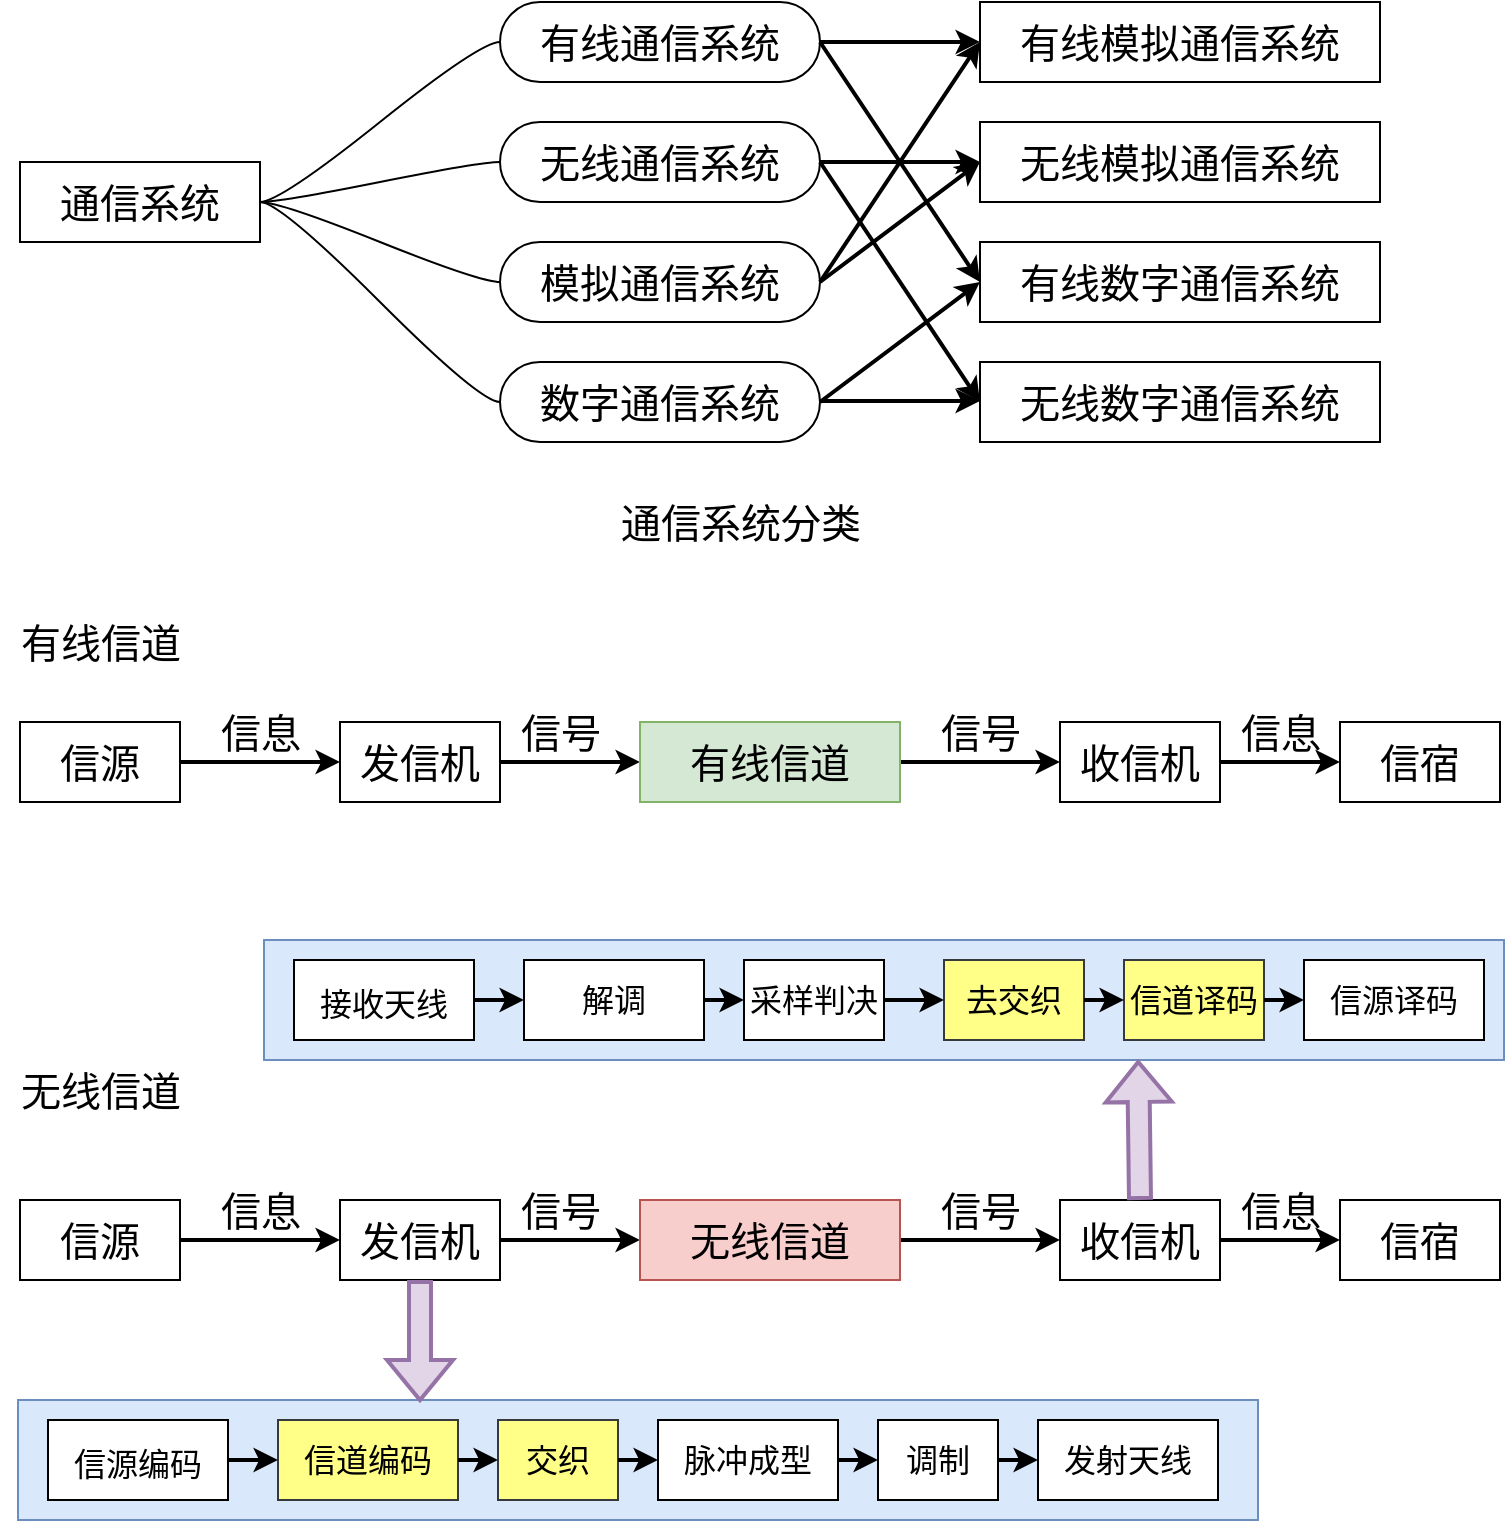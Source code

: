<mxfile version="16.1.2" type="device" pages="6"><diagram id="XVWfBLVlakffzRYlTbPR" name="通信系统分类"><mxGraphModel dx="782" dy="531" grid="0" gridSize="10" guides="1" tooltips="1" connect="1" arrows="1" fold="1" page="1" pageScale="1" pageWidth="1169" pageHeight="827" math="0" shadow="0"><root><mxCell id="0"/><mxCell id="1" parent="0"/><mxCell id="11ePoiSRR4TbVHY38LkE-1" value="&lt;font style=&quot;font-size: 20px&quot;&gt;通信系统&lt;/font&gt;" style="rounded=0;whiteSpace=wrap;html=1;" parent="1" vertex="1"><mxGeometry x="120" y="120" width="120" height="40" as="geometry"/></mxCell><mxCell id="11ePoiSRR4TbVHY38LkE-3" value="有线通信系统" style="whiteSpace=wrap;html=1;rounded=1;arcSize=50;align=center;verticalAlign=middle;strokeWidth=1;autosize=1;spacing=4;treeFolding=1;treeMoving=1;newEdgeStyle={&quot;edgeStyle&quot;:&quot;entityRelationEdgeStyle&quot;,&quot;startArrow&quot;:&quot;none&quot;,&quot;endArrow&quot;:&quot;none&quot;,&quot;segment&quot;:10,&quot;curved&quot;:1};fontSize=20;" parent="1" vertex="1"><mxGeometry x="360" y="40" width="160" height="40" as="geometry"/></mxCell><mxCell id="11ePoiSRR4TbVHY38LkE-4" value="" style="edgeStyle=entityRelationEdgeStyle;startArrow=none;endArrow=none;segment=10;curved=1;rounded=0;fontSize=20;exitX=1;exitY=0.5;exitDx=0;exitDy=0;" parent="1" source="11ePoiSRR4TbVHY38LkE-1" target="11ePoiSRR4TbVHY38LkE-3" edge="1"><mxGeometry relative="1" as="geometry"><mxPoint x="240" y="167" as="sourcePoint"/></mxGeometry></mxCell><mxCell id="11ePoiSRR4TbVHY38LkE-7" value="无线通信系统" style="whiteSpace=wrap;html=1;rounded=1;arcSize=50;align=center;verticalAlign=middle;strokeWidth=1;autosize=1;spacing=4;treeFolding=1;treeMoving=1;newEdgeStyle={&quot;edgeStyle&quot;:&quot;entityRelationEdgeStyle&quot;,&quot;startArrow&quot;:&quot;none&quot;,&quot;endArrow&quot;:&quot;none&quot;,&quot;segment&quot;:10,&quot;curved&quot;:1};fontSize=20;" parent="1" vertex="1"><mxGeometry x="360" y="100" width="160" height="40" as="geometry"/></mxCell><mxCell id="11ePoiSRR4TbVHY38LkE-8" value="" style="edgeStyle=entityRelationEdgeStyle;startArrow=none;endArrow=none;segment=10;curved=1;rounded=0;fontSize=20;" parent="1" source="11ePoiSRR4TbVHY38LkE-1" target="11ePoiSRR4TbVHY38LkE-7" edge="1"><mxGeometry relative="1" as="geometry"><mxPoint x="280" y="167" as="sourcePoint"/></mxGeometry></mxCell><mxCell id="11ePoiSRR4TbVHY38LkE-9" value="模拟通信系统" style="whiteSpace=wrap;html=1;rounded=1;arcSize=50;align=center;verticalAlign=middle;strokeWidth=1;autosize=1;spacing=4;treeFolding=1;treeMoving=1;newEdgeStyle={&quot;edgeStyle&quot;:&quot;entityRelationEdgeStyle&quot;,&quot;startArrow&quot;:&quot;none&quot;,&quot;endArrow&quot;:&quot;none&quot;,&quot;segment&quot;:10,&quot;curved&quot;:1};fontSize=20;" parent="1" vertex="1"><mxGeometry x="360" y="160" width="160" height="40" as="geometry"/></mxCell><mxCell id="11ePoiSRR4TbVHY38LkE-10" value="" style="edgeStyle=entityRelationEdgeStyle;startArrow=none;endArrow=none;segment=10;curved=1;rounded=0;fontSize=20;" parent="1" source="11ePoiSRR4TbVHY38LkE-1" target="11ePoiSRR4TbVHY38LkE-9" edge="1"><mxGeometry relative="1" as="geometry"><mxPoint x="280" y="167" as="sourcePoint"/></mxGeometry></mxCell><mxCell id="11ePoiSRR4TbVHY38LkE-11" value="数字通信系统" style="whiteSpace=wrap;html=1;rounded=1;arcSize=50;align=center;verticalAlign=middle;strokeWidth=1;autosize=1;spacing=4;treeFolding=1;treeMoving=1;newEdgeStyle={&quot;edgeStyle&quot;:&quot;entityRelationEdgeStyle&quot;,&quot;startArrow&quot;:&quot;none&quot;,&quot;endArrow&quot;:&quot;none&quot;,&quot;segment&quot;:10,&quot;curved&quot;:1};fontSize=20;" parent="1" vertex="1"><mxGeometry x="360" y="220" width="160" height="40" as="geometry"/></mxCell><mxCell id="11ePoiSRR4TbVHY38LkE-12" value="" style="edgeStyle=entityRelationEdgeStyle;startArrow=none;endArrow=none;segment=10;curved=1;rounded=0;fontSize=20;" parent="1" source="11ePoiSRR4TbVHY38LkE-1" target="11ePoiSRR4TbVHY38LkE-11" edge="1"><mxGeometry relative="1" as="geometry"><mxPoint x="280" y="167" as="sourcePoint"/></mxGeometry></mxCell><mxCell id="11ePoiSRR4TbVHY38LkE-13" value="有线模拟通信系统" style="rounded=0;whiteSpace=wrap;html=1;fontSize=20;" parent="1" vertex="1"><mxGeometry x="600" y="40" width="200" height="40" as="geometry"/></mxCell><mxCell id="11ePoiSRR4TbVHY38LkE-17" value="无线模拟通信系统" style="rounded=0;whiteSpace=wrap;html=1;fontSize=20;" parent="1" vertex="1"><mxGeometry x="600" y="100" width="200" height="40" as="geometry"/></mxCell><mxCell id="11ePoiSRR4TbVHY38LkE-18" value="有线数字通信系统" style="rounded=0;whiteSpace=wrap;html=1;fontSize=20;" parent="1" vertex="1"><mxGeometry x="600" y="160" width="200" height="40" as="geometry"/></mxCell><mxCell id="11ePoiSRR4TbVHY38LkE-19" value="无线数字通信系统" style="rounded=0;whiteSpace=wrap;html=1;fontSize=20;" parent="1" vertex="1"><mxGeometry x="600" y="220" width="200" height="40" as="geometry"/></mxCell><mxCell id="11ePoiSRR4TbVHY38LkE-22" value="" style="endArrow=classic;html=1;rounded=0;fontSize=20;exitX=1;exitY=0.5;exitDx=0;exitDy=0;entryX=0;entryY=0.5;entryDx=0;entryDy=0;strokeWidth=2;" parent="1" source="11ePoiSRR4TbVHY38LkE-3" target="11ePoiSRR4TbVHY38LkE-13" edge="1"><mxGeometry width="50" height="50" relative="1" as="geometry"><mxPoint x="540" y="440" as="sourcePoint"/><mxPoint x="590" y="390" as="targetPoint"/></mxGeometry></mxCell><mxCell id="11ePoiSRR4TbVHY38LkE-23" value="" style="endArrow=classic;html=1;rounded=0;fontSize=20;exitX=1;exitY=0.5;exitDx=0;exitDy=0;entryX=0;entryY=0.5;entryDx=0;entryDy=0;strokeWidth=2;" parent="1" edge="1"><mxGeometry width="50" height="50" relative="1" as="geometry"><mxPoint x="520" y="120" as="sourcePoint"/><mxPoint x="600" y="120" as="targetPoint"/></mxGeometry></mxCell><mxCell id="11ePoiSRR4TbVHY38LkE-24" value="" style="endArrow=classic;html=1;rounded=0;fontSize=20;exitX=1;exitY=0.5;exitDx=0;exitDy=0;entryX=0;entryY=0.5;entryDx=0;entryDy=0;strokeWidth=2;" parent="1" edge="1"><mxGeometry width="50" height="50" relative="1" as="geometry"><mxPoint x="520" y="239.5" as="sourcePoint"/><mxPoint x="600" y="239.5" as="targetPoint"/></mxGeometry></mxCell><mxCell id="11ePoiSRR4TbVHY38LkE-25" value="" style="endArrow=classic;html=1;rounded=0;fontSize=20;exitX=1;exitY=0.5;exitDx=0;exitDy=0;entryX=0;entryY=0.5;entryDx=0;entryDy=0;strokeWidth=2;" parent="1" source="11ePoiSRR4TbVHY38LkE-3" target="11ePoiSRR4TbVHY38LkE-18" edge="1"><mxGeometry width="50" height="50" relative="1" as="geometry"><mxPoint x="530" y="249.5" as="sourcePoint"/><mxPoint x="610" y="249.5" as="targetPoint"/></mxGeometry></mxCell><mxCell id="11ePoiSRR4TbVHY38LkE-26" value="" style="endArrow=classic;html=1;rounded=0;fontSize=20;exitX=1;exitY=0.5;exitDx=0;exitDy=0;entryX=0;entryY=0.5;entryDx=0;entryDy=0;strokeWidth=2;" parent="1" source="11ePoiSRR4TbVHY38LkE-7" target="11ePoiSRR4TbVHY38LkE-19" edge="1"><mxGeometry width="50" height="50" relative="1" as="geometry"><mxPoint x="530" y="70" as="sourcePoint"/><mxPoint x="610" y="190" as="targetPoint"/></mxGeometry></mxCell><mxCell id="11ePoiSRR4TbVHY38LkE-27" value="" style="endArrow=classic;html=1;rounded=0;fontSize=20;exitX=1;exitY=0.5;exitDx=0;exitDy=0;entryX=0;entryY=0.5;entryDx=0;entryDy=0;strokeWidth=2;" parent="1" source="11ePoiSRR4TbVHY38LkE-9" target="11ePoiSRR4TbVHY38LkE-13" edge="1"><mxGeometry width="50" height="50" relative="1" as="geometry"><mxPoint x="530" y="130" as="sourcePoint"/><mxPoint x="610" y="250" as="targetPoint"/></mxGeometry></mxCell><mxCell id="11ePoiSRR4TbVHY38LkE-28" value="" style="endArrow=classic;html=1;rounded=0;fontSize=20;entryX=0;entryY=0.5;entryDx=0;entryDy=0;strokeWidth=2;" parent="1" target="11ePoiSRR4TbVHY38LkE-17" edge="1"><mxGeometry width="50" height="50" relative="1" as="geometry"><mxPoint x="520" y="180" as="sourcePoint"/><mxPoint x="610" y="70" as="targetPoint"/></mxGeometry></mxCell><mxCell id="11ePoiSRR4TbVHY38LkE-29" value="" style="endArrow=classic;html=1;rounded=0;fontSize=20;entryX=0;entryY=0.5;entryDx=0;entryDy=0;strokeWidth=2;" parent="1" target="11ePoiSRR4TbVHY38LkE-18" edge="1"><mxGeometry width="50" height="50" relative="1" as="geometry"><mxPoint x="520" y="240" as="sourcePoint"/><mxPoint x="610" y="249.5" as="targetPoint"/></mxGeometry></mxCell><mxCell id="11ePoiSRR4TbVHY38LkE-30" value="通信系统分类" style="text;html=1;align=center;verticalAlign=middle;resizable=0;points=[];autosize=1;strokeColor=none;fillColor=none;fontSize=20;" parent="1" vertex="1"><mxGeometry x="410" y="285" width="140" height="30" as="geometry"/></mxCell><mxCell id="11ePoiSRR4TbVHY38LkE-34" value="" style="edgeStyle=orthogonalEdgeStyle;rounded=0;orthogonalLoop=1;jettySize=auto;html=1;fontSize=20;strokeWidth=2;" parent="1" source="11ePoiSRR4TbVHY38LkE-31" target="11ePoiSRR4TbVHY38LkE-33" edge="1"><mxGeometry relative="1" as="geometry"/></mxCell><mxCell id="11ePoiSRR4TbVHY38LkE-31" value="信源" style="rounded=0;whiteSpace=wrap;html=1;fontSize=20;" parent="1" vertex="1"><mxGeometry x="120" y="400" width="80" height="40" as="geometry"/></mxCell><mxCell id="11ePoiSRR4TbVHY38LkE-32" value="有线信道" style="text;html=1;align=center;verticalAlign=middle;resizable=0;points=[];autosize=1;strokeColor=none;fillColor=none;fontSize=20;" parent="1" vertex="1"><mxGeometry x="110" y="345" width="100" height="30" as="geometry"/></mxCell><mxCell id="11ePoiSRR4TbVHY38LkE-37" style="edgeStyle=orthogonalEdgeStyle;rounded=0;orthogonalLoop=1;jettySize=auto;html=1;exitX=1;exitY=0.5;exitDx=0;exitDy=0;entryX=0;entryY=0.5;entryDx=0;entryDy=0;fontSize=20;strokeWidth=2;" parent="1" source="11ePoiSRR4TbVHY38LkE-33" target="11ePoiSRR4TbVHY38LkE-36" edge="1"><mxGeometry relative="1" as="geometry"/></mxCell><mxCell id="11ePoiSRR4TbVHY38LkE-33" value="发信机" style="whiteSpace=wrap;html=1;fontSize=20;rounded=0;" parent="1" vertex="1"><mxGeometry x="280" y="400" width="80" height="40" as="geometry"/></mxCell><mxCell id="11ePoiSRR4TbVHY38LkE-35" value="信息" style="text;html=1;align=center;verticalAlign=middle;resizable=0;points=[];autosize=1;strokeColor=none;fillColor=none;fontSize=20;" parent="1" vertex="1"><mxGeometry x="210" y="390" width="60" height="30" as="geometry"/></mxCell><mxCell id="11ePoiSRR4TbVHY38LkE-40" style="edgeStyle=orthogonalEdgeStyle;rounded=0;orthogonalLoop=1;jettySize=auto;html=1;exitX=1;exitY=0.5;exitDx=0;exitDy=0;fontSize=20;strokeWidth=2;" parent="1" source="11ePoiSRR4TbVHY38LkE-36" target="11ePoiSRR4TbVHY38LkE-39" edge="1"><mxGeometry relative="1" as="geometry"/></mxCell><mxCell id="11ePoiSRR4TbVHY38LkE-36" value="有线信道" style="whiteSpace=wrap;html=1;fontSize=20;rounded=0;fillColor=#d5e8d4;strokeColor=#82b366;" parent="1" vertex="1"><mxGeometry x="430" y="400" width="130" height="40" as="geometry"/></mxCell><mxCell id="11ePoiSRR4TbVHY38LkE-38" value="信号" style="text;html=1;align=center;verticalAlign=middle;resizable=0;points=[];autosize=1;strokeColor=none;fillColor=none;fontSize=20;" parent="1" vertex="1"><mxGeometry x="360" y="390" width="60" height="30" as="geometry"/></mxCell><mxCell id="11ePoiSRR4TbVHY38LkE-43" style="edgeStyle=orthogonalEdgeStyle;rounded=0;orthogonalLoop=1;jettySize=auto;html=1;exitX=1;exitY=0.5;exitDx=0;exitDy=0;entryX=0;entryY=0.5;entryDx=0;entryDy=0;fontSize=20;strokeWidth=2;" parent="1" source="11ePoiSRR4TbVHY38LkE-39" target="11ePoiSRR4TbVHY38LkE-42" edge="1"><mxGeometry relative="1" as="geometry"/></mxCell><mxCell id="11ePoiSRR4TbVHY38LkE-39" value="收信机" style="whiteSpace=wrap;html=1;fontSize=20;rounded=0;" parent="1" vertex="1"><mxGeometry x="640" y="400" width="80" height="40" as="geometry"/></mxCell><mxCell id="11ePoiSRR4TbVHY38LkE-41" value="信号" style="text;html=1;align=center;verticalAlign=middle;resizable=0;points=[];autosize=1;strokeColor=none;fillColor=none;fontSize=20;" parent="1" vertex="1"><mxGeometry x="570" y="390" width="60" height="30" as="geometry"/></mxCell><mxCell id="11ePoiSRR4TbVHY38LkE-42" value="信宿" style="rounded=0;whiteSpace=wrap;html=1;fontSize=20;" parent="1" vertex="1"><mxGeometry x="780" y="400" width="80" height="40" as="geometry"/></mxCell><mxCell id="11ePoiSRR4TbVHY38LkE-44" value="信息" style="text;html=1;align=center;verticalAlign=middle;resizable=0;points=[];autosize=1;strokeColor=none;fillColor=none;fontSize=20;" parent="1" vertex="1"><mxGeometry x="720" y="390" width="60" height="30" as="geometry"/></mxCell><mxCell id="11ePoiSRR4TbVHY38LkE-45" value="无线信道" style="text;html=1;align=center;verticalAlign=middle;resizable=0;points=[];autosize=1;strokeColor=none;fillColor=none;fontSize=20;" parent="1" vertex="1"><mxGeometry x="110" y="569" width="100" height="30" as="geometry"/></mxCell><mxCell id="11ePoiSRR4TbVHY38LkE-46" value="" style="edgeStyle=orthogonalEdgeStyle;rounded=0;orthogonalLoop=1;jettySize=auto;html=1;fontSize=20;strokeWidth=2;" parent="1" source="11ePoiSRR4TbVHY38LkE-47" target="11ePoiSRR4TbVHY38LkE-49" edge="1"><mxGeometry relative="1" as="geometry"/></mxCell><mxCell id="11ePoiSRR4TbVHY38LkE-47" value="信源" style="rounded=0;whiteSpace=wrap;html=1;fontSize=20;" parent="1" vertex="1"><mxGeometry x="120" y="639" width="80" height="40" as="geometry"/></mxCell><mxCell id="11ePoiSRR4TbVHY38LkE-48" style="edgeStyle=orthogonalEdgeStyle;rounded=0;orthogonalLoop=1;jettySize=auto;html=1;exitX=1;exitY=0.5;exitDx=0;exitDy=0;entryX=0;entryY=0.5;entryDx=0;entryDy=0;fontSize=20;strokeWidth=2;" parent="1" source="11ePoiSRR4TbVHY38LkE-49" target="11ePoiSRR4TbVHY38LkE-52" edge="1"><mxGeometry relative="1" as="geometry"/></mxCell><mxCell id="11ePoiSRR4TbVHY38LkE-49" value="发信机" style="whiteSpace=wrap;html=1;fontSize=20;rounded=0;" parent="1" vertex="1"><mxGeometry x="280" y="639" width="80" height="40" as="geometry"/></mxCell><mxCell id="11ePoiSRR4TbVHY38LkE-50" value="信息" style="text;html=1;align=center;verticalAlign=middle;resizable=0;points=[];autosize=1;strokeColor=none;fillColor=none;fontSize=20;" parent="1" vertex="1"><mxGeometry x="210" y="629" width="60" height="30" as="geometry"/></mxCell><mxCell id="11ePoiSRR4TbVHY38LkE-51" style="edgeStyle=orthogonalEdgeStyle;rounded=0;orthogonalLoop=1;jettySize=auto;html=1;exitX=1;exitY=0.5;exitDx=0;exitDy=0;fontSize=20;strokeWidth=2;" parent="1" source="11ePoiSRR4TbVHY38LkE-52" target="11ePoiSRR4TbVHY38LkE-55" edge="1"><mxGeometry relative="1" as="geometry"/></mxCell><mxCell id="11ePoiSRR4TbVHY38LkE-52" value="无线信道" style="whiteSpace=wrap;html=1;fontSize=20;rounded=0;fillColor=#f8cecc;strokeColor=#b85450;" parent="1" vertex="1"><mxGeometry x="430" y="639" width="130" height="40" as="geometry"/></mxCell><mxCell id="11ePoiSRR4TbVHY38LkE-53" value="信号" style="text;html=1;align=center;verticalAlign=middle;resizable=0;points=[];autosize=1;strokeColor=none;fillColor=none;fontSize=20;" parent="1" vertex="1"><mxGeometry x="360" y="629" width="60" height="30" as="geometry"/></mxCell><mxCell id="11ePoiSRR4TbVHY38LkE-54" style="edgeStyle=orthogonalEdgeStyle;rounded=0;orthogonalLoop=1;jettySize=auto;html=1;exitX=1;exitY=0.5;exitDx=0;exitDy=0;entryX=0;entryY=0.5;entryDx=0;entryDy=0;fontSize=20;strokeWidth=2;" parent="1" source="11ePoiSRR4TbVHY38LkE-55" target="11ePoiSRR4TbVHY38LkE-57" edge="1"><mxGeometry relative="1" as="geometry"/></mxCell><mxCell id="11ePoiSRR4TbVHY38LkE-55" value="收信机" style="whiteSpace=wrap;html=1;fontSize=20;rounded=0;" parent="1" vertex="1"><mxGeometry x="640" y="639" width="80" height="40" as="geometry"/></mxCell><mxCell id="11ePoiSRR4TbVHY38LkE-56" value="信号" style="text;html=1;align=center;verticalAlign=middle;resizable=0;points=[];autosize=1;strokeColor=none;fillColor=none;fontSize=20;" parent="1" vertex="1"><mxGeometry x="570" y="629" width="60" height="30" as="geometry"/></mxCell><mxCell id="11ePoiSRR4TbVHY38LkE-57" value="信宿" style="rounded=0;whiteSpace=wrap;html=1;fontSize=20;" parent="1" vertex="1"><mxGeometry x="780" y="639" width="80" height="40" as="geometry"/></mxCell><mxCell id="11ePoiSRR4TbVHY38LkE-58" value="信息" style="text;html=1;align=center;verticalAlign=middle;resizable=0;points=[];autosize=1;strokeColor=none;fillColor=none;fontSize=20;" parent="1" vertex="1"><mxGeometry x="720" y="629" width="60" height="30" as="geometry"/></mxCell><mxCell id="11ePoiSRR4TbVHY38LkE-71" value="" style="group" parent="1" vertex="1" connectable="0"><mxGeometry x="119" y="739" width="620" height="60" as="geometry"/></mxCell><mxCell id="11ePoiSRR4TbVHY38LkE-59" value="" style="rounded=0;whiteSpace=wrap;html=1;fontSize=20;fillColor=#dae8fc;strokeColor=#6c8ebf;" parent="11ePoiSRR4TbVHY38LkE-71" vertex="1"><mxGeometry width="620" height="60" as="geometry"/></mxCell><mxCell id="11ePoiSRR4TbVHY38LkE-60" value="&lt;font style=&quot;font-size: 16px&quot;&gt;信源编码&lt;/font&gt;" style="rounded=0;whiteSpace=wrap;html=1;fontSize=20;" parent="11ePoiSRR4TbVHY38LkE-71" vertex="1"><mxGeometry x="15" y="10" width="90" height="40" as="geometry"/></mxCell><mxCell id="11ePoiSRR4TbVHY38LkE-61" value="信道编码" style="rounded=0;whiteSpace=wrap;html=1;fontSize=16;fillColor=#ffff88;strokeColor=#36393d;" parent="11ePoiSRR4TbVHY38LkE-71" vertex="1"><mxGeometry x="130" y="10" width="90" height="40" as="geometry"/></mxCell><mxCell id="11ePoiSRR4TbVHY38LkE-66" style="edgeStyle=orthogonalEdgeStyle;rounded=0;orthogonalLoop=1;jettySize=auto;html=1;exitX=1;exitY=0.5;exitDx=0;exitDy=0;entryX=0;entryY=0.5;entryDx=0;entryDy=0;fontSize=16;strokeWidth=2;" parent="11ePoiSRR4TbVHY38LkE-71" source="11ePoiSRR4TbVHY38LkE-60" target="11ePoiSRR4TbVHY38LkE-61" edge="1"><mxGeometry relative="1" as="geometry"/></mxCell><mxCell id="11ePoiSRR4TbVHY38LkE-62" value="交织" style="rounded=0;whiteSpace=wrap;html=1;fontSize=16;fillColor=#ffff88;strokeColor=#36393d;" parent="11ePoiSRR4TbVHY38LkE-71" vertex="1"><mxGeometry x="240" y="10" width="60" height="40" as="geometry"/></mxCell><mxCell id="11ePoiSRR4TbVHY38LkE-67" style="edgeStyle=orthogonalEdgeStyle;rounded=0;orthogonalLoop=1;jettySize=auto;html=1;exitX=1;exitY=0.5;exitDx=0;exitDy=0;entryX=0;entryY=0.5;entryDx=0;entryDy=0;fontSize=16;strokeWidth=2;" parent="11ePoiSRR4TbVHY38LkE-71" source="11ePoiSRR4TbVHY38LkE-61" target="11ePoiSRR4TbVHY38LkE-62" edge="1"><mxGeometry relative="1" as="geometry"/></mxCell><mxCell id="11ePoiSRR4TbVHY38LkE-63" value="脉冲成型" style="rounded=0;whiteSpace=wrap;html=1;fontSize=16;" parent="11ePoiSRR4TbVHY38LkE-71" vertex="1"><mxGeometry x="320" y="10" width="90" height="40" as="geometry"/></mxCell><mxCell id="11ePoiSRR4TbVHY38LkE-68" style="edgeStyle=orthogonalEdgeStyle;rounded=0;orthogonalLoop=1;jettySize=auto;html=1;exitX=1;exitY=0.5;exitDx=0;exitDy=0;entryX=0;entryY=0.5;entryDx=0;entryDy=0;fontSize=16;strokeWidth=2;" parent="11ePoiSRR4TbVHY38LkE-71" source="11ePoiSRR4TbVHY38LkE-62" target="11ePoiSRR4TbVHY38LkE-63" edge="1"><mxGeometry relative="1" as="geometry"/></mxCell><mxCell id="11ePoiSRR4TbVHY38LkE-64" value="调制" style="rounded=0;whiteSpace=wrap;html=1;fontSize=16;" parent="11ePoiSRR4TbVHY38LkE-71" vertex="1"><mxGeometry x="430" y="10" width="60" height="40" as="geometry"/></mxCell><mxCell id="11ePoiSRR4TbVHY38LkE-69" style="edgeStyle=orthogonalEdgeStyle;rounded=0;orthogonalLoop=1;jettySize=auto;html=1;exitX=1;exitY=0.5;exitDx=0;exitDy=0;entryX=0;entryY=0.5;entryDx=0;entryDy=0;fontSize=16;strokeWidth=2;" parent="11ePoiSRR4TbVHY38LkE-71" source="11ePoiSRR4TbVHY38LkE-63" target="11ePoiSRR4TbVHY38LkE-64" edge="1"><mxGeometry relative="1" as="geometry"/></mxCell><mxCell id="11ePoiSRR4TbVHY38LkE-65" value="发射天线" style="rounded=0;whiteSpace=wrap;html=1;fontSize=16;" parent="11ePoiSRR4TbVHY38LkE-71" vertex="1"><mxGeometry x="510" y="10" width="90" height="40" as="geometry"/></mxCell><mxCell id="11ePoiSRR4TbVHY38LkE-70" style="edgeStyle=orthogonalEdgeStyle;rounded=0;orthogonalLoop=1;jettySize=auto;html=1;exitX=1;exitY=0.5;exitDx=0;exitDy=0;entryX=0;entryY=0.5;entryDx=0;entryDy=0;fontSize=16;strokeWidth=2;" parent="11ePoiSRR4TbVHY38LkE-71" source="11ePoiSRR4TbVHY38LkE-64" target="11ePoiSRR4TbVHY38LkE-65" edge="1"><mxGeometry relative="1" as="geometry"/></mxCell><mxCell id="11ePoiSRR4TbVHY38LkE-72" value="" style="shape=flexArrow;endArrow=classic;html=1;rounded=0;fontSize=16;strokeWidth=2;exitX=0.5;exitY=1;exitDx=0;exitDy=0;fillColor=#e1d5e7;strokeColor=#9673a6;" parent="1" source="11ePoiSRR4TbVHY38LkE-49" edge="1"><mxGeometry width="50" height="50" relative="1" as="geometry"><mxPoint x="540" y="709" as="sourcePoint"/><mxPoint x="320" y="740" as="targetPoint"/></mxGeometry></mxCell><mxCell id="11ePoiSRR4TbVHY38LkE-73" value="" style="group" parent="1" vertex="1" connectable="0"><mxGeometry x="242" y="509" width="620" height="60" as="geometry"/></mxCell><mxCell id="11ePoiSRR4TbVHY38LkE-74" value="" style="rounded=0;whiteSpace=wrap;html=1;fontSize=20;fillColor=#dae8fc;strokeColor=#6c8ebf;" parent="11ePoiSRR4TbVHY38LkE-73" vertex="1"><mxGeometry width="620" height="60" as="geometry"/></mxCell><mxCell id="11ePoiSRR4TbVHY38LkE-75" value="&lt;font style=&quot;font-size: 16px&quot;&gt;接收天线&lt;/font&gt;" style="rounded=0;whiteSpace=wrap;html=1;fontSize=20;" parent="11ePoiSRR4TbVHY38LkE-73" vertex="1"><mxGeometry x="15" y="10" width="90" height="40" as="geometry"/></mxCell><mxCell id="11ePoiSRR4TbVHY38LkE-76" value="解调" style="rounded=0;whiteSpace=wrap;html=1;fontSize=16;" parent="11ePoiSRR4TbVHY38LkE-73" vertex="1"><mxGeometry x="130" y="10" width="90" height="40" as="geometry"/></mxCell><mxCell id="11ePoiSRR4TbVHY38LkE-77" style="edgeStyle=orthogonalEdgeStyle;rounded=0;orthogonalLoop=1;jettySize=auto;html=1;exitX=1;exitY=0.5;exitDx=0;exitDy=0;entryX=0;entryY=0.5;entryDx=0;entryDy=0;fontSize=16;strokeWidth=2;" parent="11ePoiSRR4TbVHY38LkE-73" source="11ePoiSRR4TbVHY38LkE-75" target="11ePoiSRR4TbVHY38LkE-76" edge="1"><mxGeometry relative="1" as="geometry"/></mxCell><mxCell id="11ePoiSRR4TbVHY38LkE-78" value="采样判决" style="rounded=0;whiteSpace=wrap;html=1;fontSize=16;" parent="11ePoiSRR4TbVHY38LkE-73" vertex="1"><mxGeometry x="240" y="10" width="70" height="40" as="geometry"/></mxCell><mxCell id="11ePoiSRR4TbVHY38LkE-79" style="edgeStyle=orthogonalEdgeStyle;rounded=0;orthogonalLoop=1;jettySize=auto;html=1;exitX=1;exitY=0.5;exitDx=0;exitDy=0;entryX=0;entryY=0.5;entryDx=0;entryDy=0;fontSize=16;strokeWidth=2;" parent="11ePoiSRR4TbVHY38LkE-73" source="11ePoiSRR4TbVHY38LkE-76" target="11ePoiSRR4TbVHY38LkE-78" edge="1"><mxGeometry relative="1" as="geometry"/></mxCell><mxCell id="11ePoiSRR4TbVHY38LkE-80" value="去交织" style="rounded=0;whiteSpace=wrap;html=1;fontSize=16;fillColor=#ffff88;strokeColor=#36393d;" parent="11ePoiSRR4TbVHY38LkE-73" vertex="1"><mxGeometry x="340" y="10" width="70" height="40" as="geometry"/></mxCell><mxCell id="11ePoiSRR4TbVHY38LkE-81" style="edgeStyle=orthogonalEdgeStyle;rounded=0;orthogonalLoop=1;jettySize=auto;html=1;exitX=1;exitY=0.5;exitDx=0;exitDy=0;entryX=0;entryY=0.5;entryDx=0;entryDy=0;fontSize=16;strokeWidth=2;" parent="11ePoiSRR4TbVHY38LkE-73" source="11ePoiSRR4TbVHY38LkE-78" target="11ePoiSRR4TbVHY38LkE-80" edge="1"><mxGeometry relative="1" as="geometry"/></mxCell><mxCell id="11ePoiSRR4TbVHY38LkE-82" value="信道译码" style="rounded=0;whiteSpace=wrap;html=1;fontSize=16;fillColor=#ffff88;strokeColor=#36393d;" parent="11ePoiSRR4TbVHY38LkE-73" vertex="1"><mxGeometry x="430" y="10" width="70" height="40" as="geometry"/></mxCell><mxCell id="11ePoiSRR4TbVHY38LkE-83" style="edgeStyle=orthogonalEdgeStyle;rounded=0;orthogonalLoop=1;jettySize=auto;html=1;exitX=1;exitY=0.5;exitDx=0;exitDy=0;entryX=0;entryY=0.5;entryDx=0;entryDy=0;fontSize=16;strokeWidth=2;" parent="11ePoiSRR4TbVHY38LkE-73" source="11ePoiSRR4TbVHY38LkE-80" target="11ePoiSRR4TbVHY38LkE-82" edge="1"><mxGeometry relative="1" as="geometry"/></mxCell><mxCell id="11ePoiSRR4TbVHY38LkE-84" value="信源译码" style="rounded=0;whiteSpace=wrap;html=1;fontSize=16;" parent="11ePoiSRR4TbVHY38LkE-73" vertex="1"><mxGeometry x="520" y="10" width="90" height="40" as="geometry"/></mxCell><mxCell id="11ePoiSRR4TbVHY38LkE-85" style="edgeStyle=orthogonalEdgeStyle;rounded=0;orthogonalLoop=1;jettySize=auto;html=1;exitX=1;exitY=0.5;exitDx=0;exitDy=0;entryX=0;entryY=0.5;entryDx=0;entryDy=0;fontSize=16;strokeWidth=2;" parent="11ePoiSRR4TbVHY38LkE-73" source="11ePoiSRR4TbVHY38LkE-82" target="11ePoiSRR4TbVHY38LkE-84" edge="1"><mxGeometry relative="1" as="geometry"/></mxCell><mxCell id="11ePoiSRR4TbVHY38LkE-86" value="" style="shape=flexArrow;endArrow=classic;html=1;rounded=0;fontSize=16;strokeWidth=2;entryX=0.705;entryY=1;entryDx=0;entryDy=0;exitX=0.5;exitY=0;exitDx=0;exitDy=0;fillColor=#e1d5e7;strokeColor=#9673a6;entryPerimeter=0;" parent="1" source="11ePoiSRR4TbVHY38LkE-55" target="11ePoiSRR4TbVHY38LkE-74" edge="1"><mxGeometry width="50" height="50" relative="1" as="geometry"><mxPoint x="540" y="630" as="sourcePoint"/><mxPoint x="590" y="580" as="targetPoint"/></mxGeometry></mxCell></root></mxGraphModel></diagram><diagram id="Ewdifd5IEJ-5xB3gLPax" name="信道"><mxGraphModel dx="782" dy="531" grid="1" gridSize="10" guides="1" tooltips="1" connect="1" arrows="1" fold="1" page="1" pageScale="1" pageWidth="1169" pageHeight="827" math="0" shadow="0"><root><mxCell id="A86J0GKsngSQj3rEZQvu-0"/><mxCell id="A86J0GKsngSQj3rEZQvu-1" parent="A86J0GKsngSQj3rEZQvu-0"/><mxCell id="A86J0GKsngSQj3rEZQvu-2" value="&lt;font style=&quot;font-size: 20px&quot;&gt;无线信道&lt;/font&gt;" style="text;html=1;align=center;verticalAlign=middle;resizable=0;points=[];autosize=1;strokeColor=none;fillColor=none;fontSize=16;" parent="A86J0GKsngSQj3rEZQvu-1" vertex="1"><mxGeometry x="100" y="200" width="100" height="30" as="geometry"/></mxCell><mxCell id="A86J0GKsngSQj3rEZQvu-3" value="地波" style="whiteSpace=wrap;html=1;rounded=1;arcSize=50;align=center;verticalAlign=middle;strokeWidth=1;autosize=1;spacing=4;treeFolding=1;treeMoving=1;newEdgeStyle={&quot;edgeStyle&quot;:&quot;entityRelationEdgeStyle&quot;,&quot;startArrow&quot;:&quot;none&quot;,&quot;endArrow&quot;:&quot;none&quot;,&quot;segment&quot;:10,&quot;curved&quot;:1};fontSize=20;" parent="A86J0GKsngSQj3rEZQvu-1" vertex="1"><mxGeometry x="280" y="90" width="80" height="40" as="geometry"/></mxCell><mxCell id="A86J0GKsngSQj3rEZQvu-4" value="" style="edgeStyle=entityRelationEdgeStyle;startArrow=none;endArrow=none;segment=10;curved=1;rounded=0;fontSize=20;strokeWidth=2;" parent="A86J0GKsngSQj3rEZQvu-1" source="A86J0GKsngSQj3rEZQvu-2" target="A86J0GKsngSQj3rEZQvu-3" edge="1"><mxGeometry relative="1" as="geometry"><mxPoint x="260" y="202" as="sourcePoint"/></mxGeometry></mxCell><mxCell id="A86J0GKsngSQj3rEZQvu-5" value="频率小于2MHz，有绕射能力" style="whiteSpace=wrap;html=1;shape=partialRectangle;top=0;left=0;bottom=1;right=0;points=[[0,1],[1,1]];fillColor=none;align=center;verticalAlign=bottom;routingCenterY=0.5;snapToPoint=1;recursiveResize=0;autosize=1;treeFolding=1;treeMoving=1;newEdgeStyle={&quot;edgeStyle&quot;:&quot;entityRelationEdgeStyle&quot;,&quot;startArrow&quot;:&quot;none&quot;,&quot;endArrow&quot;:&quot;none&quot;,&quot;segment&quot;:10,&quot;curved&quot;:1};fontSize=20;" parent="A86J0GKsngSQj3rEZQvu-1" vertex="1"><mxGeometry x="460" y="80" width="280" height="30" as="geometry"/></mxCell><mxCell id="A86J0GKsngSQj3rEZQvu-6" value="" style="edgeStyle=entityRelationEdgeStyle;startArrow=none;endArrow=none;segment=10;curved=1;rounded=0;fontSize=20;strokeWidth=2;" parent="A86J0GKsngSQj3rEZQvu-1" source="A86J0GKsngSQj3rEZQvu-3" target="A86J0GKsngSQj3rEZQvu-5" edge="1"><mxGeometry relative="1" as="geometry"><mxPoint x="400" y="140" as="sourcePoint"/></mxGeometry></mxCell><mxCell id="A86J0GKsngSQj3rEZQvu-7" value="天波" style="whiteSpace=wrap;html=1;rounded=1;arcSize=50;align=center;verticalAlign=middle;strokeWidth=1;autosize=1;spacing=4;treeFolding=1;treeMoving=1;newEdgeStyle={&quot;edgeStyle&quot;:&quot;entityRelationEdgeStyle&quot;,&quot;startArrow&quot;:&quot;none&quot;,&quot;endArrow&quot;:&quot;none&quot;,&quot;segment&quot;:10,&quot;curved&quot;:1};fontSize=20;" parent="A86J0GKsngSQj3rEZQvu-1" vertex="1"><mxGeometry x="280" y="160" width="80" height="40" as="geometry"/></mxCell><mxCell id="A86J0GKsngSQj3rEZQvu-8" value="频率2~30MHz，被电离反射" style="whiteSpace=wrap;html=1;shape=partialRectangle;top=0;left=0;bottom=1;right=0;points=[[0,1],[1,1]];fillColor=none;align=center;verticalAlign=bottom;routingCenterY=0.5;snapToPoint=1;recursiveResize=0;autosize=1;treeFolding=1;treeMoving=1;newEdgeStyle={&quot;edgeStyle&quot;:&quot;entityRelationEdgeStyle&quot;,&quot;startArrow&quot;:&quot;none&quot;,&quot;endArrow&quot;:&quot;none&quot;,&quot;segment&quot;:10,&quot;curved&quot;:1};fontSize=20;" parent="A86J0GKsngSQj3rEZQvu-1" vertex="1"><mxGeometry x="480" y="150" width="280" height="30" as="geometry"/></mxCell><mxCell id="A86J0GKsngSQj3rEZQvu-9" value="" style="edgeStyle=entityRelationEdgeStyle;startArrow=none;endArrow=none;segment=10;curved=1;rounded=0;fontSize=20;strokeWidth=2;" parent="A86J0GKsngSQj3rEZQvu-1" source="A86J0GKsngSQj3rEZQvu-7" target="A86J0GKsngSQj3rEZQvu-8" edge="1"><mxGeometry relative="1" as="geometry"><mxPoint x="400" y="210" as="sourcePoint"/></mxGeometry></mxCell><mxCell id="A86J0GKsngSQj3rEZQvu-10" value="视距传播" style="whiteSpace=wrap;html=1;rounded=1;arcSize=50;align=center;verticalAlign=middle;strokeWidth=1;autosize=1;spacing=4;treeFolding=1;treeMoving=1;newEdgeStyle={&quot;edgeStyle&quot;:&quot;entityRelationEdgeStyle&quot;,&quot;startArrow&quot;:&quot;none&quot;,&quot;endArrow&quot;:&quot;none&quot;,&quot;segment&quot;:10,&quot;curved&quot;:1};fontSize=20;" parent="A86J0GKsngSQj3rEZQvu-1" vertex="1"><mxGeometry x="260" y="240" width="130" height="40" as="geometry"/></mxCell><mxCell id="A86J0GKsngSQj3rEZQvu-11" value="频率大于30MHz，之前传播，穿透电离层" style="whiteSpace=wrap;html=1;shape=partialRectangle;top=0;left=0;bottom=1;right=0;points=[[0,1],[1,1]];fillColor=none;align=center;verticalAlign=bottom;routingCenterY=0.5;snapToPoint=1;recursiveResize=0;autosize=1;treeFolding=1;treeMoving=1;newEdgeStyle={&quot;edgeStyle&quot;:&quot;entityRelationEdgeStyle&quot;,&quot;startArrow&quot;:&quot;none&quot;,&quot;endArrow&quot;:&quot;none&quot;,&quot;segment&quot;:10,&quot;curved&quot;:1};fontSize=20;" parent="A86J0GKsngSQj3rEZQvu-1" vertex="1"><mxGeometry x="480" y="230" width="400" height="30" as="geometry"/></mxCell><mxCell id="A86J0GKsngSQj3rEZQvu-12" value="" style="edgeStyle=entityRelationEdgeStyle;startArrow=none;endArrow=none;segment=10;curved=1;rounded=0;fontSize=20;strokeWidth=2;" parent="A86J0GKsngSQj3rEZQvu-1" source="A86J0GKsngSQj3rEZQvu-10" target="A86J0GKsngSQj3rEZQvu-11" edge="1"><mxGeometry relative="1" as="geometry"><mxPoint x="400" y="290" as="sourcePoint"/></mxGeometry></mxCell><mxCell id="A86J0GKsngSQj3rEZQvu-13" value="其他" style="whiteSpace=wrap;html=1;rounded=1;arcSize=50;align=center;verticalAlign=middle;strokeWidth=1;autosize=1;spacing=4;treeFolding=1;treeMoving=1;newEdgeStyle={&quot;edgeStyle&quot;:&quot;entityRelationEdgeStyle&quot;,&quot;startArrow&quot;:&quot;none&quot;,&quot;endArrow&quot;:&quot;none&quot;,&quot;segment&quot;:10,&quot;curved&quot;:1};fontSize=20;" parent="A86J0GKsngSQj3rEZQvu-1" vertex="1"><mxGeometry x="280" y="310" width="80" height="40" as="geometry"/></mxCell><mxCell id="A86J0GKsngSQj3rEZQvu-14" value="&lt;span style=&quot;color: rgb(77, 77, 77); font-size: 20px; background-color: rgb(255, 255, 255);&quot;&gt;频率越高绕射能力越差&lt;/span&gt;" style="whiteSpace=wrap;html=1;shape=partialRectangle;top=0;left=0;bottom=1;right=0;points=[[0,1],[1,1]];fillColor=none;align=center;verticalAlign=bottom;routingCenterY=0.5;snapToPoint=1;recursiveResize=0;autosize=1;treeFolding=1;treeMoving=1;newEdgeStyle={&quot;edgeStyle&quot;:&quot;entityRelationEdgeStyle&quot;,&quot;startArrow&quot;:&quot;none&quot;,&quot;endArrow&quot;:&quot;none&quot;,&quot;segment&quot;:10,&quot;curved&quot;:1};fontSize=20;" parent="A86J0GKsngSQj3rEZQvu-1" vertex="1"><mxGeometry x="480" y="340" width="230" height="30" as="geometry"/></mxCell><mxCell id="A86J0GKsngSQj3rEZQvu-15" value="" style="edgeStyle=entityRelationEdgeStyle;startArrow=none;endArrow=none;segment=10;curved=1;rounded=0;fontSize=20;strokeWidth=2;" parent="A86J0GKsngSQj3rEZQvu-1" source="A86J0GKsngSQj3rEZQvu-13" target="A86J0GKsngSQj3rEZQvu-14" edge="1"><mxGeometry relative="1" as="geometry"><mxPoint x="400" y="360" as="sourcePoint"/></mxGeometry></mxCell><mxCell id="A86J0GKsngSQj3rEZQvu-17" value="" style="edgeStyle=entityRelationEdgeStyle;startArrow=none;endArrow=none;segment=10;curved=1;rounded=0;fontSize=20;strokeWidth=2;entryX=0;entryY=0.5;entryDx=0;entryDy=0;" parent="A86J0GKsngSQj3rEZQvu-1" source="A86J0GKsngSQj3rEZQvu-2" target="A86J0GKsngSQj3rEZQvu-7" edge="1"><mxGeometry relative="1" as="geometry"><mxPoint x="460" y="280" as="sourcePoint"/><mxPoint x="500" y="253" as="targetPoint"/></mxGeometry></mxCell><mxCell id="A86J0GKsngSQj3rEZQvu-18" value="" style="edgeStyle=entityRelationEdgeStyle;startArrow=none;endArrow=none;segment=10;curved=1;rounded=0;fontSize=20;strokeWidth=2;entryX=0;entryY=0.5;entryDx=0;entryDy=0;exitX=1.01;exitY=0.5;exitDx=0;exitDy=0;exitPerimeter=0;" parent="A86J0GKsngSQj3rEZQvu-1" source="A86J0GKsngSQj3rEZQvu-2" target="A86J0GKsngSQj3rEZQvu-10" edge="1"><mxGeometry relative="1" as="geometry"><mxPoint x="210" y="225" as="sourcePoint"/><mxPoint x="290" y="190" as="targetPoint"/></mxGeometry></mxCell><mxCell id="A86J0GKsngSQj3rEZQvu-19" value="" style="edgeStyle=entityRelationEdgeStyle;startArrow=none;endArrow=none;segment=10;curved=1;rounded=0;fontSize=20;strokeWidth=2;entryX=0;entryY=0.5;entryDx=0;entryDy=0;exitX=1.02;exitY=0.5;exitDx=0;exitDy=0;exitPerimeter=0;" parent="A86J0GKsngSQj3rEZQvu-1" source="A86J0GKsngSQj3rEZQvu-2" target="A86J0GKsngSQj3rEZQvu-13" edge="1"><mxGeometry relative="1" as="geometry"><mxPoint x="211" y="225" as="sourcePoint"/><mxPoint x="270" y="270" as="targetPoint"/></mxGeometry></mxCell><mxCell id="A86J0GKsngSQj3rEZQvu-20" value="微波中继，&amp;nbsp;&lt;span style=&quot;color: rgb(77, 77, 77); font-size: 20px; background-color: rgb(255, 255, 255);&quot;&gt;卫星中继&lt;/span&gt;" style="whiteSpace=wrap;html=1;shape=partialRectangle;top=0;left=0;bottom=1;right=0;points=[[0,1],[1,1]];fillColor=none;align=center;verticalAlign=bottom;routingCenterY=0.5;snapToPoint=1;recursiveResize=0;autosize=1;treeFolding=1;treeMoving=1;newEdgeStyle={&quot;edgeStyle&quot;:&quot;entityRelationEdgeStyle&quot;,&quot;startArrow&quot;:&quot;none&quot;,&quot;endArrow&quot;:&quot;none&quot;,&quot;segment&quot;:10,&quot;curved&quot;:1};fontSize=20;strokeWidth=1;" parent="A86J0GKsngSQj3rEZQvu-1" vertex="1"><mxGeometry x="745" y="280" width="220" height="30" as="geometry"/></mxCell><mxCell id="A86J0GKsngSQj3rEZQvu-21" value="" style="edgeStyle=entityRelationEdgeStyle;startArrow=none;endArrow=none;segment=10;curved=1;rounded=0;fontSize=20;strokeWidth=2;exitX=1;exitY=1;exitDx=0;exitDy=0;" parent="A86J0GKsngSQj3rEZQvu-1" source="A86J0GKsngSQj3rEZQvu-14" target="A86J0GKsngSQj3rEZQvu-20" edge="1"><mxGeometry relative="1" as="geometry"><mxPoint x="460" y="240" as="sourcePoint"/></mxGeometry></mxCell><mxCell id="A86J0GKsngSQj3rEZQvu-22" value="散射通信：&lt;span style=&quot;color: rgb(77 , 77 , 77) ; font-size: 20px ; background-color: rgb(255 , 255 , 255)&quot;&gt;电离层散射（30-60）MHz，&lt;br&gt;对流层散射（100-4000MHz）&lt;/span&gt;&lt;span style=&quot;color: rgb(77 , 77 , 77) ; font-size: 20px ; background-color: rgb(255 , 255 , 255)&quot;&gt;流行余迹散射&lt;/span&gt;" style="whiteSpace=wrap;html=1;shape=partialRectangle;top=0;left=0;bottom=1;right=0;points=[[0,1],[1,1]];fillColor=none;align=center;verticalAlign=bottom;routingCenterY=0.5;snapToPoint=1;recursiveResize=0;autosize=1;treeFolding=1;treeMoving=1;newEdgeStyle={&quot;edgeStyle&quot;:&quot;entityRelationEdgeStyle&quot;,&quot;startArrow&quot;:&quot;none&quot;,&quot;endArrow&quot;:&quot;none&quot;,&quot;segment&quot;:10,&quot;curved&quot;:1};fontSize=20;strokeWidth=1;" parent="A86J0GKsngSQj3rEZQvu-1" vertex="1"><mxGeometry x="745" y="360" width="420" height="50" as="geometry"/></mxCell><mxCell id="A86J0GKsngSQj3rEZQvu-23" value="" style="edgeStyle=entityRelationEdgeStyle;startArrow=none;endArrow=none;segment=10;curved=1;rounded=0;fontSize=20;strokeWidth=2;exitX=1;exitY=1;exitDx=0;exitDy=0;" parent="A86J0GKsngSQj3rEZQvu-1" source="A86J0GKsngSQj3rEZQvu-14" target="A86J0GKsngSQj3rEZQvu-22" edge="1"><mxGeometry relative="1" as="geometry"><mxPoint x="715" y="390" as="sourcePoint"/></mxGeometry></mxCell></root></mxGraphModel></diagram><diagram id="ktLZilNknn-Ul-22tKGF" name="信号衰减和损耗"><mxGraphModel dx="782" dy="531" grid="1" gridSize="10" guides="1" tooltips="1" connect="1" arrows="1" fold="1" page="1" pageScale="1" pageWidth="827" pageHeight="1169" math="0" shadow="0"><root><mxCell id="u0xlzLO0iPoQWiK4_DdI-0"/><mxCell id="u0xlzLO0iPoQWiK4_DdI-1" parent="u0xlzLO0iPoQWiK4_DdI-0"/><mxCell id="u0xlzLO0iPoQWiK4_DdI-2" value="&lt;font style=&quot;font-size: 16px&quot;&gt;信号衰减/损耗&lt;/font&gt;" style="rounded=0;whiteSpace=wrap;html=1;" vertex="1" parent="u0xlzLO0iPoQWiK4_DdI-1"><mxGeometry x="80" y="200" width="120" height="40" as="geometry"/></mxCell><mxCell id="u0xlzLO0iPoQWiK4_DdI-3" value="&lt;font style=&quot;font-size: 16px&quot;&gt;路径损耗&lt;/font&gt;" style="rounded=0;whiteSpace=wrap;html=1;" vertex="1" parent="u0xlzLO0iPoQWiK4_DdI-1"><mxGeometry x="280" y="120" width="90" height="40" as="geometry"/></mxCell><mxCell id="u0xlzLO0iPoQWiK4_DdI-5" value="&lt;font style=&quot;font-size: 16px&quot;&gt;大尺度衰落&lt;/font&gt;" style="rounded=0;whiteSpace=wrap;html=1;" vertex="1" parent="u0xlzLO0iPoQWiK4_DdI-1"><mxGeometry x="280" y="200" width="90" height="40" as="geometry"/></mxCell><mxCell id="u0xlzLO0iPoQWiK4_DdI-6" value="&lt;font style=&quot;font-size: 16px&quot;&gt;小尺度衰落&lt;/font&gt;" style="rounded=0;whiteSpace=wrap;html=1;" vertex="1" parent="u0xlzLO0iPoQWiK4_DdI-1"><mxGeometry x="280" y="280" width="90" height="40" as="geometry"/></mxCell><mxCell id="u0xlzLO0iPoQWiK4_DdI-7" value="多径效应" style="whiteSpace=wrap;html=1;rounded=1;arcSize=50;align=center;verticalAlign=middle;strokeWidth=1;autosize=1;spacing=4;treeFolding=1;treeMoving=1;newEdgeStyle={&quot;edgeStyle&quot;:&quot;entityRelationEdgeStyle&quot;,&quot;startArrow&quot;:&quot;none&quot;,&quot;endArrow&quot;:&quot;none&quot;,&quot;segment&quot;:10,&quot;curved&quot;:1};fontSize=20;" vertex="1" parent="u0xlzLO0iPoQWiK4_DdI-1"><mxGeometry x="441" y="170" width="120" height="40" as="geometry"/></mxCell><mxCell id="u0xlzLO0iPoQWiK4_DdI-8" value="" style="edgeStyle=entityRelationEdgeStyle;startArrow=none;endArrow=none;segment=10;curved=1;rounded=0;fontSize=20;strokeWidth=2;" edge="1" target="u0xlzLO0iPoQWiK4_DdI-7" parent="u0xlzLO0iPoQWiK4_DdI-1" source="u0xlzLO0iPoQWiK4_DdI-6"><mxGeometry relative="1" as="geometry"><mxPoint x="480" y="327" as="sourcePoint"/></mxGeometry></mxCell><mxCell id="u0xlzLO0iPoQWiK4_DdI-9" value="多普勒效应" style="whiteSpace=wrap;html=1;rounded=1;arcSize=50;align=center;verticalAlign=middle;strokeWidth=1;autosize=1;spacing=4;treeFolding=1;treeMoving=1;newEdgeStyle={&quot;edgeStyle&quot;:&quot;entityRelationEdgeStyle&quot;,&quot;startArrow&quot;:&quot;none&quot;,&quot;endArrow&quot;:&quot;none&quot;,&quot;segment&quot;:10,&quot;curved&quot;:1};fontSize=20;" vertex="1" parent="u0xlzLO0iPoQWiK4_DdI-1"><mxGeometry x="441" y="400" width="140" height="40" as="geometry"/></mxCell><mxCell id="u0xlzLO0iPoQWiK4_DdI-10" value="" style="edgeStyle=entityRelationEdgeStyle;startArrow=none;endArrow=none;segment=10;curved=1;rounded=0;fontSize=20;strokeWidth=2;" edge="1" target="u0xlzLO0iPoQWiK4_DdI-9" parent="u0xlzLO0iPoQWiK4_DdI-1" source="u0xlzLO0iPoQWiK4_DdI-6"><mxGeometry relative="1" as="geometry"><mxPoint x="480" y="327" as="sourcePoint"/></mxGeometry></mxCell><mxCell id="u0xlzLO0iPoQWiK4_DdI-11" value="" style="edgeStyle=entityRelationEdgeStyle;startArrow=none;endArrow=none;segment=10;curved=1;rounded=0;fontSize=20;entryX=0;entryY=0.5;entryDx=0;entryDy=0;strokeWidth=2;" edge="1" parent="u0xlzLO0iPoQWiK4_DdI-1" source="u0xlzLO0iPoQWiK4_DdI-2" target="u0xlzLO0iPoQWiK4_DdI-3"><mxGeometry relative="1" as="geometry"><mxPoint x="420" y="310" as="sourcePoint"/><mxPoint x="530" y="230" as="targetPoint"/></mxGeometry></mxCell><mxCell id="u0xlzLO0iPoQWiK4_DdI-12" value="" style="edgeStyle=entityRelationEdgeStyle;startArrow=none;endArrow=none;segment=10;curved=1;rounded=0;fontSize=20;entryX=0;entryY=0.5;entryDx=0;entryDy=0;strokeWidth=2;" edge="1" parent="u0xlzLO0iPoQWiK4_DdI-1" target="u0xlzLO0iPoQWiK4_DdI-5"><mxGeometry relative="1" as="geometry"><mxPoint x="200" y="220" as="sourcePoint"/><mxPoint x="330" y="150" as="targetPoint"/></mxGeometry></mxCell><mxCell id="u0xlzLO0iPoQWiK4_DdI-13" value="" style="edgeStyle=entityRelationEdgeStyle;startArrow=none;endArrow=none;segment=10;curved=1;rounded=0;fontSize=20;entryX=0;entryY=0.5;entryDx=0;entryDy=0;strokeWidth=2;exitX=1;exitY=0.5;exitDx=0;exitDy=0;" edge="1" parent="u0xlzLO0iPoQWiK4_DdI-1" source="u0xlzLO0iPoQWiK4_DdI-2" target="u0xlzLO0iPoQWiK4_DdI-6"><mxGeometry relative="1" as="geometry"><mxPoint x="210" y="230" as="sourcePoint"/><mxPoint x="330" y="230" as="targetPoint"/></mxGeometry></mxCell><mxCell id="u0xlzLO0iPoQWiK4_DdI-14" value="相干带宽" style="whiteSpace=wrap;html=1;shape=partialRectangle;top=0;left=0;bottom=1;right=0;points=[[0,1],[1,1]];fillColor=none;align=center;verticalAlign=bottom;routingCenterY=0.5;snapToPoint=1;recursiveResize=0;autosize=1;treeFolding=1;treeMoving=1;newEdgeStyle={&quot;edgeStyle&quot;:&quot;entityRelationEdgeStyle&quot;,&quot;startArrow&quot;:&quot;none&quot;,&quot;endArrow&quot;:&quot;none&quot;,&quot;segment&quot;:10,&quot;curved&quot;:1};fontSize=16;" vertex="1" parent="u0xlzLO0iPoQWiK4_DdI-1"><mxGeometry x="640" y="100" width="100" height="20" as="geometry"/></mxCell><mxCell id="u0xlzLO0iPoQWiK4_DdI-15" value="" style="edgeStyle=entityRelationEdgeStyle;startArrow=none;endArrow=none;segment=10;curved=1;rounded=0;fontSize=16;strokeWidth=2;" edge="1" target="u0xlzLO0iPoQWiK4_DdI-14" parent="u0xlzLO0iPoQWiK4_DdI-1" source="u0xlzLO0iPoQWiK4_DdI-7"><mxGeometry relative="1" as="geometry"><mxPoint x="601" y="250" as="sourcePoint"/></mxGeometry></mxCell><mxCell id="u0xlzLO0iPoQWiK4_DdI-18" value="频率选择性衰落" style="whiteSpace=wrap;html=1;shape=partialRectangle;top=0;left=0;bottom=1;right=0;points=[[0,1],[1,1]];fillColor=none;align=center;verticalAlign=bottom;routingCenterY=0.5;snapToPoint=1;recursiveResize=0;autosize=1;treeFolding=1;treeMoving=1;newEdgeStyle={&quot;edgeStyle&quot;:&quot;entityRelationEdgeStyle&quot;,&quot;startArrow&quot;:&quot;none&quot;,&quot;endArrow&quot;:&quot;none&quot;,&quot;segment&quot;:10,&quot;curved&quot;:1};fontSize=16;" vertex="1" parent="u0xlzLO0iPoQWiK4_DdI-1"><mxGeometry x="640" y="170" width="140" height="20" as="geometry"/></mxCell><mxCell id="u0xlzLO0iPoQWiK4_DdI-19" value="" style="edgeStyle=entityRelationEdgeStyle;startArrow=none;endArrow=none;segment=10;curved=1;rounded=0;fontSize=16;strokeWidth=2;" edge="1" target="u0xlzLO0iPoQWiK4_DdI-18" parent="u0xlzLO0iPoQWiK4_DdI-1" source="u0xlzLO0iPoQWiK4_DdI-7"><mxGeometry relative="1" as="geometry"><mxPoint x="601" y="250" as="sourcePoint"/></mxGeometry></mxCell><mxCell id="u0xlzLO0iPoQWiK4_DdI-20" value="平坦衰落" style="whiteSpace=wrap;html=1;shape=partialRectangle;top=0;left=0;bottom=1;right=0;points=[[0,1],[1,1]];fillColor=none;align=center;verticalAlign=bottom;routingCenterY=0.5;snapToPoint=1;recursiveResize=0;autosize=1;treeFolding=1;treeMoving=1;newEdgeStyle={&quot;edgeStyle&quot;:&quot;entityRelationEdgeStyle&quot;,&quot;startArrow&quot;:&quot;none&quot;,&quot;endArrow&quot;:&quot;none&quot;,&quot;segment&quot;:10,&quot;curved&quot;:1};fontSize=16;" vertex="1" parent="u0xlzLO0iPoQWiK4_DdI-1"><mxGeometry x="640" y="240" width="100" height="20" as="geometry"/></mxCell><mxCell id="u0xlzLO0iPoQWiK4_DdI-21" value="" style="edgeStyle=entityRelationEdgeStyle;startArrow=none;endArrow=none;segment=10;curved=1;rounded=0;fontSize=16;strokeWidth=2;" edge="1" target="u0xlzLO0iPoQWiK4_DdI-20" parent="u0xlzLO0iPoQWiK4_DdI-1" source="u0xlzLO0iPoQWiK4_DdI-7"><mxGeometry relative="1" as="geometry"><mxPoint x="601" y="250" as="sourcePoint"/></mxGeometry></mxCell><mxCell id="u0xlzLO0iPoQWiK4_DdI-22" value="多普勒频移" style="whiteSpace=wrap;html=1;shape=partialRectangle;top=0;left=0;bottom=1;right=0;points=[[0,1],[1,1]];fillColor=none;align=center;verticalAlign=bottom;routingCenterY=0.5;snapToPoint=1;recursiveResize=0;autosize=1;treeFolding=1;treeMoving=1;newEdgeStyle={&quot;edgeStyle&quot;:&quot;entityRelationEdgeStyle&quot;,&quot;startArrow&quot;:&quot;none&quot;,&quot;endArrow&quot;:&quot;none&quot;,&quot;segment&quot;:10,&quot;curved&quot;:1};fontSize=16;" vertex="1" parent="u0xlzLO0iPoQWiK4_DdI-1"><mxGeometry x="640" y="294" width="110" height="20" as="geometry"/></mxCell><mxCell id="u0xlzLO0iPoQWiK4_DdI-23" value="" style="edgeStyle=entityRelationEdgeStyle;startArrow=none;endArrow=none;segment=10;curved=1;rounded=0;fontSize=16;strokeWidth=2;" edge="1" target="u0xlzLO0iPoQWiK4_DdI-22" parent="u0xlzLO0iPoQWiK4_DdI-1" source="u0xlzLO0iPoQWiK4_DdI-9"><mxGeometry relative="1" as="geometry"><mxPoint x="621" y="410" as="sourcePoint"/></mxGeometry></mxCell><mxCell id="u0xlzLO0iPoQWiK4_DdI-24" value="多普勒扩展" style="whiteSpace=wrap;html=1;shape=partialRectangle;top=0;left=0;bottom=1;right=0;points=[[0,1],[1,1]];fillColor=none;align=center;verticalAlign=bottom;routingCenterY=0.5;snapToPoint=1;recursiveResize=0;autosize=1;treeFolding=1;treeMoving=1;newEdgeStyle={&quot;edgeStyle&quot;:&quot;entityRelationEdgeStyle&quot;,&quot;startArrow&quot;:&quot;none&quot;,&quot;endArrow&quot;:&quot;none&quot;,&quot;segment&quot;:10,&quot;curved&quot;:1};fontSize=16;" vertex="1" parent="u0xlzLO0iPoQWiK4_DdI-1"><mxGeometry x="640" y="344" width="110" height="20" as="geometry"/></mxCell><mxCell id="u0xlzLO0iPoQWiK4_DdI-25" value="" style="edgeStyle=entityRelationEdgeStyle;startArrow=none;endArrow=none;segment=10;curved=1;rounded=0;fontSize=16;strokeWidth=2;" edge="1" target="u0xlzLO0iPoQWiK4_DdI-24" parent="u0xlzLO0iPoQWiK4_DdI-1" source="u0xlzLO0iPoQWiK4_DdI-9"><mxGeometry relative="1" as="geometry"><mxPoint x="621" y="410" as="sourcePoint"/></mxGeometry></mxCell><mxCell id="u0xlzLO0iPoQWiK4_DdI-26" value="相干时间" style="whiteSpace=wrap;html=1;shape=partialRectangle;top=0;left=0;bottom=1;right=0;points=[[0,1],[1,1]];fillColor=none;align=center;verticalAlign=bottom;routingCenterY=0.5;snapToPoint=1;recursiveResize=0;autosize=1;treeFolding=1;treeMoving=1;newEdgeStyle={&quot;edgeStyle&quot;:&quot;entityRelationEdgeStyle&quot;,&quot;startArrow&quot;:&quot;none&quot;,&quot;endArrow&quot;:&quot;none&quot;,&quot;segment&quot;:10,&quot;curved&quot;:1};fontSize=16;" vertex="1" parent="u0xlzLO0iPoQWiK4_DdI-1"><mxGeometry x="640" y="400" width="100" height="20" as="geometry"/></mxCell><mxCell id="u0xlzLO0iPoQWiK4_DdI-27" value="" style="edgeStyle=entityRelationEdgeStyle;startArrow=none;endArrow=none;segment=10;curved=1;rounded=0;fontSize=16;strokeWidth=2;" edge="1" target="u0xlzLO0iPoQWiK4_DdI-26" parent="u0xlzLO0iPoQWiK4_DdI-1" source="u0xlzLO0iPoQWiK4_DdI-9"><mxGeometry relative="1" as="geometry"><mxPoint x="621" y="410" as="sourcePoint"/></mxGeometry></mxCell><mxCell id="u0xlzLO0iPoQWiK4_DdI-29" value="快衰落" style="whiteSpace=wrap;html=1;shape=partialRectangle;top=0;left=0;bottom=1;right=0;points=[[0,1],[1,1]];fillColor=none;align=center;verticalAlign=bottom;routingCenterY=0.5;snapToPoint=1;recursiveResize=0;autosize=1;treeFolding=1;treeMoving=1;newEdgeStyle={&quot;edgeStyle&quot;:&quot;entityRelationEdgeStyle&quot;,&quot;startArrow&quot;:&quot;none&quot;,&quot;endArrow&quot;:&quot;none&quot;,&quot;segment&quot;:10,&quot;curved&quot;:1};fontSize=16;" vertex="1" parent="u0xlzLO0iPoQWiK4_DdI-1"><mxGeometry x="640" y="454" width="80" height="20" as="geometry"/></mxCell><mxCell id="u0xlzLO0iPoQWiK4_DdI-30" value="" style="edgeStyle=entityRelationEdgeStyle;startArrow=none;endArrow=none;segment=10;curved=1;rounded=0;fontSize=16;strokeWidth=2;" edge="1" target="u0xlzLO0iPoQWiK4_DdI-29" parent="u0xlzLO0iPoQWiK4_DdI-1" source="u0xlzLO0iPoQWiK4_DdI-9"><mxGeometry relative="1" as="geometry"><mxPoint x="621" y="410" as="sourcePoint"/></mxGeometry></mxCell><mxCell id="u0xlzLO0iPoQWiK4_DdI-31" value="慢衰落" style="whiteSpace=wrap;html=1;shape=partialRectangle;top=0;left=0;bottom=1;right=0;points=[[0,1],[1,1]];fillColor=none;align=center;verticalAlign=bottom;routingCenterY=0.5;snapToPoint=1;recursiveResize=0;autosize=1;treeFolding=1;treeMoving=1;newEdgeStyle={&quot;edgeStyle&quot;:&quot;entityRelationEdgeStyle&quot;,&quot;startArrow&quot;:&quot;none&quot;,&quot;endArrow&quot;:&quot;none&quot;,&quot;segment&quot;:10,&quot;curved&quot;:1};fontSize=16;" vertex="1" parent="u0xlzLO0iPoQWiK4_DdI-1"><mxGeometry x="640" y="500" width="80" height="20" as="geometry"/></mxCell><mxCell id="u0xlzLO0iPoQWiK4_DdI-32" value="" style="edgeStyle=entityRelationEdgeStyle;startArrow=none;endArrow=none;segment=10;curved=1;rounded=0;fontSize=16;strokeWidth=2;" edge="1" target="u0xlzLO0iPoQWiK4_DdI-31" parent="u0xlzLO0iPoQWiK4_DdI-1" source="u0xlzLO0iPoQWiK4_DdI-9"><mxGeometry relative="1" as="geometry"><mxPoint x="621" y="410" as="sourcePoint"/></mxGeometry></mxCell></root></mxGraphModel></diagram><diagram id="KwhjAx7Uxh48CZaTgaFx" name="多普勒频移"><mxGraphModel dx="782" dy="531" grid="1" gridSize="10" guides="1" tooltips="1" connect="1" arrows="1" fold="1" page="1" pageScale="1" pageWidth="827" pageHeight="1169" math="1" shadow="0"><root><mxCell id="_urbEq1kDxFdqsInOise-0"/><mxCell id="_urbEq1kDxFdqsInOise-1" parent="_urbEq1kDxFdqsInOise-0"/><mxCell id="_urbEq1kDxFdqsInOise-3" value="" style="endArrow=none;html=1;rounded=0;fontSize=16;strokeWidth=2;startArrow=none;" parent="_urbEq1kDxFdqsInOise-1" source="_urbEq1kDxFdqsInOise-10" edge="1"><mxGeometry width="50" height="50" relative="1" as="geometry"><mxPoint x="160" y="160" as="sourcePoint"/><mxPoint x="640" y="160" as="targetPoint"/></mxGeometry></mxCell><mxCell id="_urbEq1kDxFdqsInOise-5" value="" style="ellipse;whiteSpace=wrap;html=1;aspect=fixed;fontSize=16;fillColor=#000000;" parent="_urbEq1kDxFdqsInOise-1" vertex="1"><mxGeometry x="190" y="150" width="20" height="20" as="geometry"/></mxCell><mxCell id="_urbEq1kDxFdqsInOise-7" value="" style="endArrow=none;html=1;rounded=0;fontSize=16;strokeWidth=2;" parent="_urbEq1kDxFdqsInOise-1" target="_urbEq1kDxFdqsInOise-5" edge="1"><mxGeometry width="50" height="50" relative="1" as="geometry"><mxPoint x="160" y="160" as="sourcePoint"/><mxPoint x="640" y="160" as="targetPoint"/></mxGeometry></mxCell><mxCell id="_urbEq1kDxFdqsInOise-8" value="" style="ellipse;whiteSpace=wrap;html=1;aspect=fixed;fontSize=16;fillColor=#000000;" parent="_urbEq1kDxFdqsInOise-1" vertex="1"><mxGeometry x="350" y="150" width="20" height="20" as="geometry"/></mxCell><mxCell id="_urbEq1kDxFdqsInOise-9" value="" style="endArrow=none;html=1;rounded=0;fontSize=16;strokeWidth=2;startArrow=none;" parent="_urbEq1kDxFdqsInOise-1" source="_urbEq1kDxFdqsInOise-5" target="_urbEq1kDxFdqsInOise-8" edge="1"><mxGeometry width="50" height="50" relative="1" as="geometry"><mxPoint x="210" y="160" as="sourcePoint"/><mxPoint x="640" y="160" as="targetPoint"/></mxGeometry></mxCell><mxCell id="_urbEq1kDxFdqsInOise-10" value="" style="ellipse;whiteSpace=wrap;html=1;aspect=fixed;fontSize=16;fillColor=#00FF80;" parent="_urbEq1kDxFdqsInOise-1" vertex="1"><mxGeometry x="590" y="150" width="20" height="20" as="geometry"/></mxCell><mxCell id="_urbEq1kDxFdqsInOise-11" value="" style="endArrow=none;html=1;rounded=0;fontSize=16;strokeWidth=2;startArrow=none;" parent="_urbEq1kDxFdqsInOise-1" source="_urbEq1kDxFdqsInOise-8" target="_urbEq1kDxFdqsInOise-10" edge="1"><mxGeometry width="50" height="50" relative="1" as="geometry"><mxPoint x="370" y="160" as="sourcePoint"/><mxPoint x="640" y="160" as="targetPoint"/></mxGeometry></mxCell><mxCell id="_urbEq1kDxFdqsInOise-12" value="&lt;font style=&quot;font-size: 20px&quot; face=&quot;Times New Roman&quot;&gt;A&lt;/font&gt;" style="text;html=1;align=center;verticalAlign=middle;resizable=0;points=[];autosize=1;strokeColor=none;fillColor=none;fontSize=16;" parent="_urbEq1kDxFdqsInOise-1" vertex="1"><mxGeometry x="185" y="185" width="30" height="30" as="geometry"/></mxCell><mxCell id="_urbEq1kDxFdqsInOise-13" value="B" style="text;html=1;align=center;verticalAlign=middle;resizable=0;points=[];autosize=1;strokeColor=none;fillColor=none;fontSize=20;fontFamily=Times New Roman;" parent="_urbEq1kDxFdqsInOise-1" vertex="1"><mxGeometry x="345" y="185" width="30" height="30" as="geometry"/></mxCell><mxCell id="_urbEq1kDxFdqsInOise-14" value="S" style="text;html=1;align=center;verticalAlign=middle;resizable=0;points=[];autosize=1;strokeColor=none;fillColor=none;fontSize=20;fontFamily=Times New Roman;" parent="_urbEq1kDxFdqsInOise-1" vertex="1"><mxGeometry x="585" y="185" width="30" height="30" as="geometry"/></mxCell><mxCell id="_urbEq1kDxFdqsInOise-24" value="&lt;span style=&quot;color: rgb(77 , 77 , 77) ; background-color: rgb(255 , 255 , 255)&quot;&gt;&lt;font style=&quot;font-size: 16px&quot;&gt;波源位于S点，移动台由A点向B点&lt;br&gt;移动，对于移动台来说，波的传播&lt;br&gt;速度（相对）为&lt;/font&gt;&lt;/span&gt;" style="text;html=1;align=left;verticalAlign=middle;resizable=0;points=[];autosize=1;strokeColor=none;fillColor=none;fontSize=20;fontFamily=Times New Roman;" parent="_urbEq1kDxFdqsInOise-1" vertex="1"><mxGeometry x="124" y="205" width="260" height="80" as="geometry"/></mxCell><mxCell id="_urbEq1kDxFdqsInOise-25" value="$$c+v$$" style="text;html=1;align=center;verticalAlign=middle;resizable=0;points=[];autosize=1;strokeColor=none;fillColor=none;fontSize=16;fontFamily=Times New Roman;" parent="_urbEq1kDxFdqsInOise-1" vertex="1"><mxGeometry x="242" y="260" width="70" height="20" as="geometry"/></mxCell><mxCell id="_urbEq1kDxFdqsInOise-26" value="波长公式：" style="text;html=1;align=center;verticalAlign=middle;resizable=0;points=[];autosize=1;strokeColor=none;fillColor=none;fontSize=16;fontFamily=Times New Roman;" parent="_urbEq1kDxFdqsInOise-1" vertex="1"><mxGeometry x="119" y="290" width="100" height="20" as="geometry"/></mxCell><mxCell id="_urbEq1kDxFdqsInOise-27" value="$$f = \frac{c}{\lambda}$$" style="text;html=1;align=center;verticalAlign=middle;resizable=0;points=[];autosize=1;strokeColor=none;fillColor=none;fontSize=16;fontFamily=Times New Roman;" parent="_urbEq1kDxFdqsInOise-1" vertex="1"><mxGeometry x="190" y="290" width="190" height="20" as="geometry"/></mxCell><mxCell id="_urbEq1kDxFdqsInOise-28" value="多普勒频移：" style="text;html=1;align=center;verticalAlign=middle;resizable=0;points=[];autosize=1;strokeColor=none;fillColor=none;fontSize=16;fontFamily=Times New Roman;" parent="_urbEq1kDxFdqsInOise-1" vertex="1"><mxGeometry x="119" y="320" width="110" height="20" as="geometry"/></mxCell><mxCell id="_urbEq1kDxFdqsInOise-29" value="$$f_{d} = \frac{v}{\lambda}$$" style="text;html=1;align=center;verticalAlign=middle;resizable=0;points=[];autosize=1;strokeColor=none;fillColor=none;fontSize=16;fontFamily=Times New Roman;" parent="_urbEq1kDxFdqsInOise-1" vertex="1"><mxGeometry x="175" y="326" width="220" height="20" as="geometry"/></mxCell><mxCell id="_urbEq1kDxFdqsInOise-30" value="电磁波波长：" style="text;html=1;align=center;verticalAlign=middle;resizable=0;points=[];autosize=1;strokeColor=none;fillColor=none;fontSize=16;fontFamily=Times New Roman;" parent="_urbEq1kDxFdqsInOise-1" vertex="1"><mxGeometry x="119" y="350" width="110" height="20" as="geometry"/></mxCell><mxCell id="_urbEq1kDxFdqsInOise-31" value="$$\lambda$$" style="text;html=1;align=center;verticalAlign=middle;resizable=0;points=[];autosize=1;strokeColor=none;fillColor=none;fontSize=16;fontFamily=Times New Roman;" parent="_urbEq1kDxFdqsInOise-1" vertex="1"><mxGeometry x="227" y="350" width="100" height="20" as="geometry"/></mxCell><mxCell id="_urbEq1kDxFdqsInOise-32" value="&lt;span style=&quot;color: rgb(77 , 77 , 77) ; font-family: , &amp;#34;sf ui text&amp;#34; , &amp;#34;arial&amp;#34; , &amp;#34;pingfang sc&amp;#34; , &amp;#34;hiragino sans gb&amp;#34; , &amp;#34;microsoft yahei&amp;#34; , &amp;#34;wenquanyi micro hei&amp;#34; , sans-serif , &amp;#34;simhei&amp;#34; , &amp;#34;simsun&amp;#34; ; background-color: rgb(255 , 255 , 255)&quot;&gt;当移动台以速度v远离波源移动时&lt;/span&gt;" style="text;html=1;align=center;verticalAlign=middle;resizable=0;points=[];autosize=1;strokeColor=none;fillColor=none;fontSize=16;fontFamily=Times New Roman;" parent="_urbEq1kDxFdqsInOise-1" vertex="1"><mxGeometry x="414" y="215" width="250" height="20" as="geometry"/></mxCell><mxCell id="_urbEq1kDxFdqsInOise-33" value="多普勒频移：" style="text;html=1;align=center;verticalAlign=middle;resizable=0;points=[];autosize=1;strokeColor=none;fillColor=none;fontSize=16;fontFamily=Times New Roman;" parent="_urbEq1kDxFdqsInOise-1" vertex="1"><mxGeometry x="414" y="260" width="110" height="20" as="geometry"/></mxCell><mxCell id="_urbEq1kDxFdqsInOise-34" value="$$f_{d} = -\frac{v}{\lambda}$$" style="text;html=1;align=center;verticalAlign=middle;resizable=0;points=[];autosize=1;strokeColor=none;fillColor=none;fontSize=16;fontFamily=Times New Roman;" parent="_urbEq1kDxFdqsInOise-1" vertex="1"><mxGeometry x="465" y="260" width="230" height="20" as="geometry"/></mxCell><mxCell id="_urbEq1kDxFdqsInOise-35" value="&lt;b style=&quot;color: rgb(77 , 77 , 77) ; font-size: 20px ; background-color: rgb(255 , 255 , 255)&quot;&gt;移动台运动方向与波源在一条直线上&lt;/b&gt;" style="text;html=1;align=center;verticalAlign=middle;resizable=0;points=[];autosize=1;strokeColor=none;fillColor=none;fontSize=16;fontFamily=Times New Roman;" parent="_urbEq1kDxFdqsInOise-1" vertex="1"><mxGeometry x="80" y="30" width="340" height="30" as="geometry"/></mxCell><mxCell id="_urbEq1kDxFdqsInOise-36" value="&lt;b style=&quot;color: rgb(77 , 77 , 77) ; background-color: rgb(255 , 255 , 255)&quot;&gt;移动台运动方向与波源不在一条直线上&lt;/b&gt;" style="text;html=1;align=center;verticalAlign=middle;resizable=0;points=[];autosize=1;strokeColor=none;fillColor=none;fontSize=20;fontFamily=Times New Roman;" parent="_urbEq1kDxFdqsInOise-1" vertex="1"><mxGeometry x="80" y="400" width="360" height="30" as="geometry"/></mxCell><mxCell id="_urbEq1kDxFdqsInOise-37" value="" style="endArrow=none;html=1;rounded=0;fontFamily=Times New Roman;fontSize=20;strokeWidth=2;startArrow=none;" parent="_urbEq1kDxFdqsInOise-1" source="_urbEq1kDxFdqsInOise-38" edge="1"><mxGeometry width="50" height="50" relative="1" as="geometry"><mxPoint x="120" y="560" as="sourcePoint"/><mxPoint x="560" y="560" as="targetPoint"/></mxGeometry></mxCell><mxCell id="_urbEq1kDxFdqsInOise-38" value="" style="ellipse;whiteSpace=wrap;html=1;aspect=fixed;fontSize=16;fillColor=#000000;" parent="_urbEq1kDxFdqsInOise-1" vertex="1"><mxGeometry x="150" y="550" width="20" height="20" as="geometry"/></mxCell><mxCell id="_urbEq1kDxFdqsInOise-39" value="" style="endArrow=none;html=1;rounded=0;fontFamily=Times New Roman;fontSize=20;strokeWidth=2;" parent="_urbEq1kDxFdqsInOise-1" target="_urbEq1kDxFdqsInOise-38" edge="1"><mxGeometry width="50" height="50" relative="1" as="geometry"><mxPoint x="120" y="560" as="sourcePoint"/><mxPoint x="560" y="560" as="targetPoint"/></mxGeometry></mxCell><mxCell id="_urbEq1kDxFdqsInOise-40" value="" style="ellipse;whiteSpace=wrap;html=1;aspect=fixed;fontSize=16;fillColor=#000000;" parent="_urbEq1kDxFdqsInOise-1" vertex="1"><mxGeometry x="267" y="550" width="20" height="20" as="geometry"/></mxCell><mxCell id="_urbEq1kDxFdqsInOise-41" value="" style="ellipse;whiteSpace=wrap;html=1;aspect=fixed;fontSize=16;fillColor=#00FF80;" parent="_urbEq1kDxFdqsInOise-1" vertex="1"><mxGeometry x="370" y="455" width="20" height="20" as="geometry"/></mxCell><mxCell id="_urbEq1kDxFdqsInOise-42" value="" style="group" parent="_urbEq1kDxFdqsInOise-1" vertex="1" connectable="0"><mxGeometry x="430" y="70" width="130" height="50" as="geometry"/></mxCell><mxCell id="_urbEq1kDxFdqsInOise-19" value="" style="endArrow=classic;html=1;rounded=0;fontFamily=Times New Roman;fontSize=20;strokeWidth=2;" parent="_urbEq1kDxFdqsInOise-42" edge="1"><mxGeometry width="50" height="50" relative="1" as="geometry"><mxPoint x="130" y="50" as="sourcePoint"/><mxPoint x="10" y="50" as="targetPoint"/></mxGeometry></mxCell><mxCell id="_urbEq1kDxFdqsInOise-21" value="" style="group" parent="_urbEq1kDxFdqsInOise-42" vertex="1" connectable="0"><mxGeometry width="130" height="30" as="geometry"/></mxCell><mxCell id="_urbEq1kDxFdqsInOise-22" value="来波方向&amp;nbsp;" style="text;html=1;align=center;verticalAlign=middle;resizable=0;points=[];autosize=1;strokeColor=none;fillColor=none;fontSize=20;fontFamily=Times New Roman;" parent="_urbEq1kDxFdqsInOise-21" vertex="1"><mxGeometry width="100" height="30" as="geometry"/></mxCell><mxCell id="_urbEq1kDxFdqsInOise-23" value="$$c$$" style="text;html=1;align=center;verticalAlign=middle;resizable=0;points=[];autosize=1;strokeColor=none;fillColor=none;fontSize=20;fontFamily=Times New Roman;" parent="_urbEq1kDxFdqsInOise-21" vertex="1"><mxGeometry x="65" width="60" height="30" as="geometry"/></mxCell><mxCell id="_urbEq1kDxFdqsInOise-48" value="" style="group" parent="_urbEq1kDxFdqsInOise-1" vertex="1" connectable="0"><mxGeometry x="212" y="73" width="130" height="47" as="geometry"/></mxCell><mxCell id="_urbEq1kDxFdqsInOise-15" value="" style="endArrow=classic;html=1;rounded=0;fontFamily=Times New Roman;fontSize=20;strokeWidth=2;" parent="_urbEq1kDxFdqsInOise-48" edge="1"><mxGeometry width="50" height="50" relative="1" as="geometry"><mxPoint x="28" y="47" as="sourcePoint"/><mxPoint x="98" y="47" as="targetPoint"/></mxGeometry></mxCell><mxCell id="_urbEq1kDxFdqsInOise-18" value="" style="group" parent="_urbEq1kDxFdqsInOise-48" vertex="1" connectable="0"><mxGeometry width="130" height="30" as="geometry"/></mxCell><mxCell id="_urbEq1kDxFdqsInOise-16" value="移动方向&amp;nbsp;" style="text;html=1;align=center;verticalAlign=middle;resizable=0;points=[];autosize=1;strokeColor=none;fillColor=none;fontSize=20;fontFamily=Times New Roman;" parent="_urbEq1kDxFdqsInOise-18" vertex="1"><mxGeometry width="100" height="30" as="geometry"/></mxCell><mxCell id="_urbEq1kDxFdqsInOise-17" value="$$v$$" style="text;html=1;align=center;verticalAlign=middle;resizable=0;points=[];autosize=1;strokeColor=none;fillColor=none;fontSize=20;fontFamily=Times New Roman;" parent="_urbEq1kDxFdqsInOise-18" vertex="1"><mxGeometry x="60" width="70" height="30" as="geometry"/></mxCell><mxCell id="_urbEq1kDxFdqsInOise-50" value="" style="endArrow=classic;html=1;rounded=0;fontFamily=Times New Roman;fontSize=20;strokeWidth=2;" parent="_urbEq1kDxFdqsInOise-1" edge="1"><mxGeometry width="50" height="50" relative="1" as="geometry"><mxPoint x="185" y="578" as="sourcePoint"/><mxPoint x="255" y="578" as="targetPoint"/></mxGeometry></mxCell><mxCell id="_urbEq1kDxFdqsInOise-51" value="" style="group" parent="_urbEq1kDxFdqsInOise-1" vertex="1" connectable="0"><mxGeometry x="157" y="585" width="130" height="30" as="geometry"/></mxCell><mxCell id="_urbEq1kDxFdqsInOise-52" value="&lt;font style=&quot;font-size: 16px&quot;&gt;移动方向&amp;nbsp;&lt;/font&gt;" style="text;html=1;align=center;verticalAlign=middle;resizable=0;points=[];autosize=1;strokeColor=none;fillColor=none;fontSize=20;fontFamily=Times New Roman;" parent="_urbEq1kDxFdqsInOise-51" vertex="1"><mxGeometry x="10" width="80" height="30" as="geometry"/></mxCell><mxCell id="_urbEq1kDxFdqsInOise-53" value="$$v$$" style="text;html=1;align=center;verticalAlign=middle;resizable=0;points=[];autosize=1;strokeColor=none;fillColor=none;fontSize=20;fontFamily=Times New Roman;" parent="_urbEq1kDxFdqsInOise-51" vertex="1"><mxGeometry x="60" width="70" height="30" as="geometry"/></mxCell><mxCell id="_urbEq1kDxFdqsInOise-54" value="&lt;font style=&quot;font-size: 20px&quot;&gt;A&lt;/font&gt;" style="text;html=1;align=center;verticalAlign=middle;resizable=0;points=[];autosize=1;strokeColor=none;fillColor=none;fontSize=16;fontFamily=Times New Roman;" parent="_urbEq1kDxFdqsInOise-1" vertex="1"><mxGeometry x="115" y="575" width="30" height="30" as="geometry"/></mxCell><mxCell id="_urbEq1kDxFdqsInOise-55" value="B" style="text;html=1;align=center;verticalAlign=middle;resizable=0;points=[];autosize=1;strokeColor=none;fillColor=none;fontSize=20;fontFamily=Times New Roman;" parent="_urbEq1kDxFdqsInOise-1" vertex="1"><mxGeometry x="287" y="575" width="30" height="30" as="geometry"/></mxCell><mxCell id="_urbEq1kDxFdqsInOise-56" value="S" style="text;html=1;align=center;verticalAlign=middle;resizable=0;points=[];autosize=1;strokeColor=none;fillColor=none;fontSize=20;fontFamily=Times New Roman;" parent="_urbEq1kDxFdqsInOise-1" vertex="1"><mxGeometry x="425" y="455" width="30" height="30" as="geometry"/></mxCell><mxCell id="_urbEq1kDxFdqsInOise-58" value="" style="endArrow=none;html=1;rounded=0;fontFamily=Times New Roman;fontSize=16;strokeWidth=2;exitX=1;exitY=0;exitDx=0;exitDy=0;entryX=0;entryY=1;entryDx=0;entryDy=0;" parent="_urbEq1kDxFdqsInOise-1" source="_urbEq1kDxFdqsInOise-38" target="_urbEq1kDxFdqsInOise-41" edge="1"><mxGeometry width="50" height="50" relative="1" as="geometry"><mxPoint x="350" y="480" as="sourcePoint"/><mxPoint x="400" y="430" as="targetPoint"/></mxGeometry></mxCell><mxCell id="_urbEq1kDxFdqsInOise-59" value="" style="group;rotation=-20;" parent="_urbEq1kDxFdqsInOise-1" vertex="1" connectable="0"><mxGeometry x="210" y="440" width="130" height="50" as="geometry"/></mxCell><mxCell id="_urbEq1kDxFdqsInOise-44" value="" style="endArrow=classic;html=1;rounded=0;fontFamily=Times New Roman;fontSize=20;strokeWidth=2;" parent="_urbEq1kDxFdqsInOise-59" edge="1"><mxGeometry width="50" height="50" relative="1" as="geometry"><mxPoint x="134" y="26" as="sourcePoint"/><mxPoint x="21" y="67" as="targetPoint"/></mxGeometry></mxCell><mxCell id="_urbEq1kDxFdqsInOise-45" value="" style="group;rotation=-20;" parent="_urbEq1kDxFdqsInOise-59" vertex="1" connectable="0"><mxGeometry x="-4" width="130" height="30" as="geometry"/></mxCell><mxCell id="_urbEq1kDxFdqsInOise-57" value="" style="group;rotation=-20;" parent="_urbEq1kDxFdqsInOise-45" vertex="1" connectable="0"><mxGeometry x="11" y="4" width="115" height="30" as="geometry"/></mxCell><mxCell id="_urbEq1kDxFdqsInOise-46" value="&lt;font style=&quot;font-size: 16px&quot;&gt;来波方向&amp;nbsp;&lt;/font&gt;" style="text;html=1;align=center;verticalAlign=middle;resizable=0;points=[];autosize=1;strokeColor=none;fillColor=none;fontSize=20;fontFamily=Times New Roman;rotation=-20;" parent="_urbEq1kDxFdqsInOise-57" vertex="1"><mxGeometry x="1" y="6" width="80" height="30" as="geometry"/></mxCell><mxCell id="_urbEq1kDxFdqsInOise-47" value="$$c$$" style="text;html=1;align=center;verticalAlign=middle;resizable=0;points=[];autosize=1;strokeColor=none;fillColor=none;fontSize=20;fontFamily=Times New Roman;rotation=-20;" parent="_urbEq1kDxFdqsInOise-57" vertex="1"><mxGeometry x="53" y="-9" width="60" height="30" as="geometry"/></mxCell><mxCell id="_urbEq1kDxFdqsInOise-60" value="" style="endArrow=none;html=1;rounded=0;fontFamily=Times New Roman;fontSize=16;strokeWidth=2;exitX=1;exitY=0;exitDx=0;exitDy=0;entryX=0;entryY=1;entryDx=0;entryDy=0;" parent="_urbEq1kDxFdqsInOise-1" source="_urbEq1kDxFdqsInOise-40" target="_urbEq1kDxFdqsInOise-41" edge="1"><mxGeometry width="50" height="50" relative="1" as="geometry"><mxPoint x="177.071" y="562.929" as="sourcePoint"/><mxPoint x="396.929" y="497.071" as="targetPoint"/></mxGeometry></mxCell><mxCell id="_urbEq1kDxFdqsInOise-61" value="" style="endArrow=none;dashed=1;html=1;dashPattern=1 3;strokeWidth=2;rounded=0;fontFamily=Times New Roman;fontSize=16;entryX=0.5;entryY=0;entryDx=0;entryDy=0;" parent="_urbEq1kDxFdqsInOise-1" edge="1"><mxGeometry width="50" height="50" relative="1" as="geometry"><mxPoint x="254" y="520" as="sourcePoint"/><mxPoint x="271" y="550" as="targetPoint"/></mxGeometry></mxCell><mxCell id="_urbEq1kDxFdqsInOise-62" value="$$\theta$$" style="text;html=1;align=center;verticalAlign=middle;resizable=0;points=[];autosize=1;strokeColor=none;fillColor=none;fontSize=16;fontFamily=Times New Roman;" parent="_urbEq1kDxFdqsInOise-1" vertex="1"><mxGeometry x="154" y="540" width="80" height="20" as="geometry"/></mxCell><mxCell id="_urbEq1kDxFdqsInOise-63" value="&lt;span style=&quot;color: rgb(77 , 77 , 77) ; font-family: , &amp;#34;sf ui text&amp;#34; , &amp;#34;arial&amp;#34; , &amp;#34;pingfang sc&amp;#34; , &amp;#34;hiragino sans gb&amp;#34; , &amp;#34;microsoft yahei&amp;#34; , &amp;#34;wenquanyi micro hei&amp;#34; , sans-serif , &amp;#34;simhei&amp;#34; , &amp;#34;simsun&amp;#34; ; background-color: rgb(255 , 255 , 255)&quot;&gt;当移动台以速度v远离波源移动时&lt;/span&gt;" style="text;html=1;align=center;verticalAlign=middle;resizable=0;points=[];autosize=1;strokeColor=none;fillColor=none;fontSize=16;fontFamily=Times New Roman;" parent="_urbEq1kDxFdqsInOise-1" vertex="1"><mxGeometry x="119" y="640" width="250" height="20" as="geometry"/></mxCell><mxCell id="_urbEq1kDxFdqsInOise-64" value="多普勒频移：" style="text;html=1;align=center;verticalAlign=middle;resizable=0;points=[];autosize=1;strokeColor=none;fillColor=none;fontSize=16;fontFamily=Times New Roman;" parent="_urbEq1kDxFdqsInOise-1" vertex="1"><mxGeometry x="119.5" y="680" width="110" height="20" as="geometry"/></mxCell><mxCell id="_urbEq1kDxFdqsInOise-65" value="$$f_{d} = -\frac{v\cos\theta}{\lambda}$$" style="text;html=1;align=center;verticalAlign=middle;resizable=0;points=[];autosize=1;strokeColor=none;fillColor=none;fontSize=16;fontFamily=Times New Roman;" parent="_urbEq1kDxFdqsInOise-1" vertex="1"><mxGeometry x="140.5" y="680" width="290" height="20" as="geometry"/></mxCell><mxCell id="_urbEq1kDxFdqsInOise-66" value="&lt;span style=&quot;color: rgb(77 , 77 , 77) ; font-family: , &amp;#34;sf ui text&amp;#34; , &amp;#34;arial&amp;#34; , &amp;#34;pingfang sc&amp;#34; , &amp;#34;hiragino sans gb&amp;#34; , &amp;#34;microsoft yahei&amp;#34; , &amp;#34;wenquanyi micro hei&amp;#34; , sans-serif , &amp;#34;simhei&amp;#34; , &amp;#34;simsun&amp;#34; ; background-color: rgb(255 , 255 , 255)&quot;&gt;当移动台以速度v向着波源移动时&lt;/span&gt;" style="text;html=1;align=center;verticalAlign=middle;resizable=0;points=[];autosize=1;strokeColor=none;fillColor=none;fontSize=16;fontFamily=Times New Roman;" parent="_urbEq1kDxFdqsInOise-1" vertex="1"><mxGeometry x="400" y="640" width="250" height="20" as="geometry"/></mxCell><mxCell id="_urbEq1kDxFdqsInOise-67" value="多普勒频移：" style="text;html=1;align=center;verticalAlign=middle;resizable=0;points=[];autosize=1;strokeColor=none;fillColor=none;fontSize=16;fontFamily=Times New Roman;" parent="_urbEq1kDxFdqsInOise-1" vertex="1"><mxGeometry x="400" y="690" width="110" height="20" as="geometry"/></mxCell><mxCell id="_urbEq1kDxFdqsInOise-68" value="$$f_{d} = \frac{v\cos\theta}{\lambda}$$" style="text;html=1;align=center;verticalAlign=middle;resizable=0;points=[];autosize=1;strokeColor=none;fillColor=none;fontSize=16;fontFamily=Times New Roman;" parent="_urbEq1kDxFdqsInOise-1" vertex="1"><mxGeometry x="426" y="690" width="280" height="20" as="geometry"/></mxCell></root></mxGraphModel></diagram><diagram id="PQUMsygy9TfoSN0XDgcL" name="模数转换"><mxGraphModel dx="782" dy="531" grid="1" gridSize="10" guides="1" tooltips="1" connect="1" arrows="1" fold="1" page="1" pageScale="1" pageWidth="827" pageHeight="1169" math="1" shadow="0"><root><mxCell id="0dMqYIzKyodozT6DuTUb-0"/><mxCell id="0dMqYIzKyodozT6DuTUb-1" parent="0dMqYIzKyodozT6DuTUb-0"/><mxCell id="0dMqYIzKyodozT6DuTUb-3" value="模拟信源编码" style="rounded=0;whiteSpace=wrap;html=1;fontFamily=Times New Roman;fontSize=16;fillColor=#FFFFFF;" vertex="1" parent="0dMqYIzKyodozT6DuTUb-1"><mxGeometry x="211" y="283" width="120" height="40" as="geometry"/></mxCell><mxCell id="0dMqYIzKyodozT6DuTUb-4" value="音频编码" style="whiteSpace=wrap;html=1;rounded=1;arcSize=50;align=center;verticalAlign=middle;strokeWidth=1;autosize=1;spacing=4;treeFolding=1;treeMoving=1;newEdgeStyle={&quot;edgeStyle&quot;:&quot;entityRelationEdgeStyle&quot;,&quot;startArrow&quot;:&quot;none&quot;,&quot;endArrow&quot;:&quot;none&quot;,&quot;segment&quot;:10,&quot;curved&quot;:1};fontFamily=Times New Roman;fontSize=16;fillColor=#FFFFFF;" vertex="1" parent="0dMqYIzKyodozT6DuTUb-1"><mxGeometry x="42" y="243" width="100" height="30" as="geometry"/></mxCell><mxCell id="0dMqYIzKyodozT6DuTUb-5" value="" style="edgeStyle=entityRelationEdgeStyle;startArrow=none;endArrow=none;segment=10;curved=1;rounded=0;fontFamily=Times New Roman;fontSize=16;strokeWidth=2;" edge="1" target="0dMqYIzKyodozT6DuTUb-4" parent="0dMqYIzKyodozT6DuTUb-1" source="0dMqYIzKyodozT6DuTUb-3"><mxGeometry relative="1" as="geometry"><mxPoint x="19" y="330" as="sourcePoint"/></mxGeometry></mxCell><mxCell id="0dMqYIzKyodozT6DuTUb-6" value="视频编码" style="whiteSpace=wrap;html=1;rounded=1;arcSize=50;align=center;verticalAlign=middle;strokeWidth=1;autosize=1;spacing=4;treeFolding=1;treeMoving=1;newEdgeStyle={&quot;edgeStyle&quot;:&quot;entityRelationEdgeStyle&quot;,&quot;startArrow&quot;:&quot;none&quot;,&quot;endArrow&quot;:&quot;none&quot;,&quot;segment&quot;:10,&quot;curved&quot;:1};fontFamily=Times New Roman;fontSize=16;fillColor=#FFFFFF;" vertex="1" parent="0dMqYIzKyodozT6DuTUb-1"><mxGeometry x="42" y="333" width="100" height="30" as="geometry"/></mxCell><mxCell id="0dMqYIzKyodozT6DuTUb-7" value="" style="edgeStyle=entityRelationEdgeStyle;startArrow=none;endArrow=none;segment=10;curved=1;rounded=0;fontFamily=Times New Roman;fontSize=16;strokeWidth=2;" edge="1" target="0dMqYIzKyodozT6DuTUb-6" parent="0dMqYIzKyodozT6DuTUb-1" source="0dMqYIzKyodozT6DuTUb-3"><mxGeometry relative="1" as="geometry"><mxPoint x="19" y="330" as="sourcePoint"/></mxGeometry></mxCell><mxCell id="0dMqYIzKyodozT6DuTUb-8" value="模/数转换" style="whiteSpace=wrap;html=1;rounded=1;arcSize=50;align=center;verticalAlign=middle;strokeWidth=1;autosize=1;spacing=4;treeFolding=1;treeMoving=1;newEdgeStyle={&quot;edgeStyle&quot;:&quot;entityRelationEdgeStyle&quot;,&quot;startArrow&quot;:&quot;none&quot;,&quot;endArrow&quot;:&quot;none&quot;,&quot;segment&quot;:10,&quot;curved&quot;:1};fontFamily=Times New Roman;fontSize=16;fillColor=#FFFFFF;" vertex="1" parent="0dMqYIzKyodozT6DuTUb-1"><mxGeometry x="375" y="243" width="110" height="30" as="geometry"/></mxCell><mxCell id="0dMqYIzKyodozT6DuTUb-9" value="" style="edgeStyle=entityRelationEdgeStyle;startArrow=none;endArrow=none;segment=10;curved=1;rounded=0;fontFamily=Times New Roman;fontSize=16;strokeWidth=2;" edge="1" target="0dMqYIzKyodozT6DuTUb-8" parent="0dMqYIzKyodozT6DuTUb-1" source="0dMqYIzKyodozT6DuTUb-3"><mxGeometry relative="1" as="geometry"><mxPoint x="371" y="330" as="sourcePoint"/></mxGeometry></mxCell><mxCell id="0dMqYIzKyodozT6DuTUb-10" value="压缩编码" style="whiteSpace=wrap;html=1;rounded=1;arcSize=50;align=center;verticalAlign=middle;strokeWidth=1;autosize=1;spacing=4;treeFolding=1;treeMoving=1;newEdgeStyle={&quot;edgeStyle&quot;:&quot;entityRelationEdgeStyle&quot;,&quot;startArrow&quot;:&quot;none&quot;,&quot;endArrow&quot;:&quot;none&quot;,&quot;segment&quot;:10,&quot;curved&quot;:1};fontFamily=Times New Roman;fontSize=16;fillColor=#FFFFFF;" vertex="1" parent="0dMqYIzKyodozT6DuTUb-1"><mxGeometry x="380" y="363" width="100" height="30" as="geometry"/></mxCell><mxCell id="0dMqYIzKyodozT6DuTUb-11" value="" style="edgeStyle=entityRelationEdgeStyle;startArrow=none;endArrow=none;segment=10;curved=1;rounded=0;fontFamily=Times New Roman;fontSize=16;strokeWidth=2;" edge="1" target="0dMqYIzKyodozT6DuTUb-10" parent="0dMqYIzKyodozT6DuTUb-1" source="0dMqYIzKyodozT6DuTUb-3"><mxGeometry relative="1" as="geometry"><mxPoint x="371" y="330" as="sourcePoint"/></mxGeometry></mxCell><mxCell id="0dMqYIzKyodozT6DuTUb-12" value="采样" style="whiteSpace=wrap;html=1;rounded=1;arcSize=50;align=center;verticalAlign=middle;strokeWidth=1;autosize=1;spacing=4;treeFolding=1;treeMoving=1;newEdgeStyle={&quot;edgeStyle&quot;:&quot;entityRelationEdgeStyle&quot;,&quot;startArrow&quot;:&quot;none&quot;,&quot;endArrow&quot;:&quot;none&quot;,&quot;segment&quot;:10,&quot;curved&quot;:1};fontFamily=Times New Roman;fontSize=16;fillColor=#FFFFFF;" vertex="1" parent="0dMqYIzKyodozT6DuTUb-1"><mxGeometry x="520" y="100" width="70" height="30" as="geometry"/></mxCell><mxCell id="0dMqYIzKyodozT6DuTUb-13" value="" style="edgeStyle=entityRelationEdgeStyle;startArrow=none;endArrow=none;segment=10;curved=1;rounded=0;fontFamily=Times New Roman;fontSize=16;strokeWidth=2;" edge="1" target="0dMqYIzKyodozT6DuTUb-12" parent="0dMqYIzKyodozT6DuTUb-1" source="0dMqYIzKyodozT6DuTUb-8"><mxGeometry relative="1" as="geometry"><mxPoint x="530" y="245" as="sourcePoint"/></mxGeometry></mxCell><mxCell id="0dMqYIzKyodozT6DuTUb-14" value="量化" style="whiteSpace=wrap;html=1;rounded=1;arcSize=50;align=center;verticalAlign=middle;strokeWidth=1;autosize=1;spacing=4;treeFolding=1;treeMoving=1;newEdgeStyle={&quot;edgeStyle&quot;:&quot;entityRelationEdgeStyle&quot;,&quot;startArrow&quot;:&quot;none&quot;,&quot;endArrow&quot;:&quot;none&quot;,&quot;segment&quot;:10,&quot;curved&quot;:1};fontFamily=Times New Roman;fontSize=16;fillColor=#FFFFFF;" vertex="1" parent="0dMqYIzKyodozT6DuTUb-1"><mxGeometry x="520" y="243" width="70" height="30" as="geometry"/></mxCell><mxCell id="0dMqYIzKyodozT6DuTUb-15" value="" style="edgeStyle=entityRelationEdgeStyle;startArrow=none;endArrow=none;segment=10;curved=1;rounded=0;fontFamily=Times New Roman;fontSize=16;strokeWidth=2;" edge="1" target="0dMqYIzKyodozT6DuTUb-14" parent="0dMqYIzKyodozT6DuTUb-1" source="0dMqYIzKyodozT6DuTUb-8"><mxGeometry relative="1" as="geometry"><mxPoint x="530" y="245" as="sourcePoint"/></mxGeometry></mxCell><mxCell id="0dMqYIzKyodozT6DuTUb-16" value="编码" style="whiteSpace=wrap;html=1;rounded=1;arcSize=50;align=center;verticalAlign=middle;strokeWidth=1;autosize=1;spacing=4;treeFolding=1;treeMoving=1;newEdgeStyle={&quot;edgeStyle&quot;:&quot;entityRelationEdgeStyle&quot;,&quot;startArrow&quot;:&quot;none&quot;,&quot;endArrow&quot;:&quot;none&quot;,&quot;segment&quot;:10,&quot;curved&quot;:1};fontFamily=Times New Roman;fontSize=16;fillColor=#FFFFFF;" vertex="1" parent="0dMqYIzKyodozT6DuTUb-1"><mxGeometry x="520" y="340" width="70" height="30" as="geometry"/></mxCell><mxCell id="0dMqYIzKyodozT6DuTUb-17" value="" style="edgeStyle=entityRelationEdgeStyle;startArrow=none;endArrow=none;segment=10;curved=1;rounded=0;fontFamily=Times New Roman;fontSize=16;strokeWidth=2;" edge="1" target="0dMqYIzKyodozT6DuTUb-16" parent="0dMqYIzKyodozT6DuTUb-1" source="0dMqYIzKyodozT6DuTUb-8"><mxGeometry relative="1" as="geometry"><mxPoint x="530" y="245" as="sourcePoint"/></mxGeometry></mxCell><mxCell id="0dMqYIzKyodozT6DuTUb-18" value="采样原理" style="whiteSpace=wrap;html=1;shape=partialRectangle;top=0;left=0;bottom=1;right=0;points=[[0,1],[1,1]];fillColor=none;align=center;verticalAlign=bottom;routingCenterY=0.5;snapToPoint=1;recursiveResize=0;autosize=1;treeFolding=1;treeMoving=1;newEdgeStyle={&quot;edgeStyle&quot;:&quot;entityRelationEdgeStyle&quot;,&quot;startArrow&quot;:&quot;none&quot;,&quot;endArrow&quot;:&quot;none&quot;,&quot;segment&quot;:10,&quot;curved&quot;:1};fontFamily=Times New Roman;fontSize=16;" vertex="1" parent="0dMqYIzKyodozT6DuTUb-1"><mxGeometry x="640" y="20" width="100" height="20" as="geometry"/></mxCell><mxCell id="0dMqYIzKyodozT6DuTUb-19" value="" style="edgeStyle=entityRelationEdgeStyle;startArrow=none;endArrow=none;segment=10;curved=1;rounded=0;fontFamily=Times New Roman;fontSize=16;strokeWidth=2;" edge="1" target="0dMqYIzKyodozT6DuTUb-18" parent="0dMqYIzKyodozT6DuTUb-1" source="0dMqYIzKyodozT6DuTUb-12"><mxGeometry relative="1" as="geometry"><mxPoint x="630" y="165" as="sourcePoint"/></mxGeometry></mxCell><mxCell id="0dMqYIzKyodozT6DuTUb-20" value="重建原理" style="whiteSpace=wrap;html=1;shape=partialRectangle;top=0;left=0;bottom=1;right=0;points=[[0,1],[1,1]];fillColor=none;align=center;verticalAlign=bottom;routingCenterY=0.5;snapToPoint=1;recursiveResize=0;autosize=1;treeFolding=1;treeMoving=1;newEdgeStyle={&quot;edgeStyle&quot;:&quot;entityRelationEdgeStyle&quot;,&quot;startArrow&quot;:&quot;none&quot;,&quot;endArrow&quot;:&quot;none&quot;,&quot;segment&quot;:10,&quot;curved&quot;:1};fontFamily=Times New Roman;fontSize=16;" vertex="1" parent="0dMqYIzKyodozT6DuTUb-1"><mxGeometry x="640" y="60" width="100" height="20" as="geometry"/></mxCell><mxCell id="0dMqYIzKyodozT6DuTUb-21" value="" style="edgeStyle=entityRelationEdgeStyle;startArrow=none;endArrow=none;segment=10;curved=1;rounded=0;fontFamily=Times New Roman;fontSize=16;strokeWidth=2;" edge="1" target="0dMqYIzKyodozT6DuTUb-20" parent="0dMqYIzKyodozT6DuTUb-1" source="0dMqYIzKyodozT6DuTUb-12"><mxGeometry relative="1" as="geometry"><mxPoint x="630" y="165" as="sourcePoint"/></mxGeometry></mxCell><mxCell id="0dMqYIzKyodozT6DuTUb-22" value="采样定理" style="whiteSpace=wrap;html=1;shape=partialRectangle;top=0;left=0;bottom=1;right=0;points=[[0,1],[1,1]];fillColor=none;align=center;verticalAlign=bottom;routingCenterY=0.5;snapToPoint=1;recursiveResize=0;autosize=1;treeFolding=1;treeMoving=1;newEdgeStyle={&quot;edgeStyle&quot;:&quot;entityRelationEdgeStyle&quot;,&quot;startArrow&quot;:&quot;none&quot;,&quot;endArrow&quot;:&quot;none&quot;,&quot;segment&quot;:10,&quot;curved&quot;:1};fontFamily=Times New Roman;fontSize=16;" vertex="1" parent="0dMqYIzKyodozT6DuTUb-1"><mxGeometry x="640" y="100" width="100" height="20" as="geometry"/></mxCell><mxCell id="0dMqYIzKyodozT6DuTUb-23" value="" style="edgeStyle=entityRelationEdgeStyle;startArrow=none;endArrow=none;segment=10;curved=1;rounded=0;fontFamily=Times New Roman;fontSize=16;strokeWidth=2;" edge="1" target="0dMqYIzKyodozT6DuTUb-22" parent="0dMqYIzKyodozT6DuTUb-1" source="0dMqYIzKyodozT6DuTUb-12"><mxGeometry relative="1" as="geometry"><mxPoint x="630" y="165" as="sourcePoint"/></mxGeometry></mxCell><mxCell id="0dMqYIzKyodozT6DuTUb-24" value="频率混叠" style="whiteSpace=wrap;html=1;shape=partialRectangle;top=0;left=0;bottom=1;right=0;points=[[0,1],[1,1]];fillColor=none;align=center;verticalAlign=bottom;routingCenterY=0.5;snapToPoint=1;recursiveResize=0;autosize=1;treeFolding=1;treeMoving=1;newEdgeStyle={&quot;edgeStyle&quot;:&quot;entityRelationEdgeStyle&quot;,&quot;startArrow&quot;:&quot;none&quot;,&quot;endArrow&quot;:&quot;none&quot;,&quot;segment&quot;:10,&quot;curved&quot;:1};fontFamily=Times New Roman;fontSize=16;" vertex="1" parent="0dMqYIzKyodozT6DuTUb-1"><mxGeometry x="640" y="140" width="100" height="20" as="geometry"/></mxCell><mxCell id="0dMqYIzKyodozT6DuTUb-25" value="" style="edgeStyle=entityRelationEdgeStyle;startArrow=none;endArrow=none;segment=10;curved=1;rounded=0;fontFamily=Times New Roman;fontSize=16;strokeWidth=2;" edge="1" target="0dMqYIzKyodozT6DuTUb-24" parent="0dMqYIzKyodozT6DuTUb-1" source="0dMqYIzKyodozT6DuTUb-12"><mxGeometry relative="1" as="geometry"><mxPoint x="630" y="165" as="sourcePoint"/></mxGeometry></mxCell><mxCell id="0dMqYIzKyodozT6DuTUb-26" value="采样信号" style="whiteSpace=wrap;html=1;shape=partialRectangle;top=0;left=0;bottom=1;right=0;points=[[0,1],[1,1]];fillColor=none;align=center;verticalAlign=bottom;routingCenterY=0.5;snapToPoint=1;recursiveResize=0;autosize=1;treeFolding=1;treeMoving=1;newEdgeStyle={&quot;edgeStyle&quot;:&quot;entityRelationEdgeStyle&quot;,&quot;startArrow&quot;:&quot;none&quot;,&quot;endArrow&quot;:&quot;none&quot;,&quot;segment&quot;:10,&quot;curved&quot;:1};fontFamily=Times New Roman;fontSize=16;" vertex="1" parent="0dMqYIzKyodozT6DuTUb-1"><mxGeometry x="640" y="180" width="100" height="20" as="geometry"/></mxCell><mxCell id="0dMqYIzKyodozT6DuTUb-27" value="" style="edgeStyle=entityRelationEdgeStyle;startArrow=none;endArrow=none;segment=10;curved=1;rounded=0;fontFamily=Times New Roman;fontSize=16;strokeWidth=2;" edge="1" target="0dMqYIzKyodozT6DuTUb-26" parent="0dMqYIzKyodozT6DuTUb-1" source="0dMqYIzKyodozT6DuTUb-12"><mxGeometry relative="1" as="geometry"><mxPoint x="630" y="165" as="sourcePoint"/></mxGeometry></mxCell><mxCell id="0dMqYIzKyodozT6DuTUb-28" value="均匀量化" style="whiteSpace=wrap;html=1;shape=partialRectangle;top=0;left=0;bottom=1;right=0;points=[[0,1],[1,1]];fillColor=none;align=center;verticalAlign=bottom;routingCenterY=0.5;snapToPoint=1;recursiveResize=0;autosize=1;treeFolding=1;treeMoving=1;newEdgeStyle={&quot;edgeStyle&quot;:&quot;entityRelationEdgeStyle&quot;,&quot;startArrow&quot;:&quot;none&quot;,&quot;endArrow&quot;:&quot;none&quot;,&quot;segment&quot;:10,&quot;curved&quot;:1};fontFamily=Times New Roman;fontSize=16;" vertex="1" parent="0dMqYIzKyodozT6DuTUb-1"><mxGeometry x="640" y="220" width="100" height="20" as="geometry"/></mxCell><mxCell id="0dMqYIzKyodozT6DuTUb-29" value="" style="edgeStyle=entityRelationEdgeStyle;startArrow=none;endArrow=none;segment=10;curved=1;rounded=0;fontFamily=Times New Roman;fontSize=16;strokeWidth=2;" edge="1" target="0dMqYIzKyodozT6DuTUb-28" parent="0dMqYIzKyodozT6DuTUb-1" source="0dMqYIzKyodozT6DuTUb-14"><mxGeometry relative="1" as="geometry"><mxPoint x="630" y="265" as="sourcePoint"/></mxGeometry></mxCell><mxCell id="0dMqYIzKyodozT6DuTUb-30" value="非均匀量化" style="whiteSpace=wrap;html=1;shape=partialRectangle;top=0;left=0;bottom=1;right=0;points=[[0,1],[1,1]];fillColor=none;align=center;verticalAlign=bottom;routingCenterY=0.5;snapToPoint=1;recursiveResize=0;autosize=1;treeFolding=1;treeMoving=1;newEdgeStyle={&quot;edgeStyle&quot;:&quot;entityRelationEdgeStyle&quot;,&quot;startArrow&quot;:&quot;none&quot;,&quot;endArrow&quot;:&quot;none&quot;,&quot;segment&quot;:10,&quot;curved&quot;:1};fontFamily=Times New Roman;fontSize=16;" vertex="1" parent="0dMqYIzKyodozT6DuTUb-1"><mxGeometry x="640" y="263" width="110" height="20" as="geometry"/></mxCell><mxCell id="0dMqYIzKyodozT6DuTUb-31" value="" style="edgeStyle=entityRelationEdgeStyle;startArrow=none;endArrow=none;segment=10;curved=1;rounded=0;fontFamily=Times New Roman;fontSize=16;strokeWidth=2;" edge="1" target="0dMqYIzKyodozT6DuTUb-30" parent="0dMqYIzKyodozT6DuTUb-1" source="0dMqYIzKyodozT6DuTUb-14"><mxGeometry relative="1" as="geometry"><mxPoint x="630" y="288" as="sourcePoint"/></mxGeometry></mxCell></root></mxGraphModel></diagram><diagram id="VB7cGlzsiEqZ9usaKgUl" name="信道编码"><mxGraphModel dx="782" dy="531" grid="1" gridSize="10" guides="1" tooltips="1" connect="1" arrows="1" fold="1" page="1" pageScale="1" pageWidth="827" pageHeight="1169" math="0" shadow="0"><root><mxCell id="YSkW7oqo3D1aUjQ-HoxZ-0"/><mxCell id="YSkW7oqo3D1aUjQ-HoxZ-1" parent="YSkW7oqo3D1aUjQ-HoxZ-0"/><mxCell id="YSkW7oqo3D1aUjQ-HoxZ-2" value="&lt;font style=&quot;font-size: 16px&quot;&gt;误码问题解决方案&lt;/font&gt;" style="rounded=0;whiteSpace=wrap;html=1;" vertex="1" parent="YSkW7oqo3D1aUjQ-HoxZ-1"><mxGeometry x="19" y="200" width="160" height="40" as="geometry"/></mxCell><mxCell id="YSkW7oqo3D1aUjQ-HoxZ-3" value="后向纠错" style="whiteSpace=wrap;html=1;rounded=1;arcSize=50;align=center;verticalAlign=middle;strokeWidth=1;autosize=1;spacing=4;treeFolding=1;treeMoving=1;newEdgeStyle={&quot;edgeStyle&quot;:&quot;entityRelationEdgeStyle&quot;,&quot;startArrow&quot;:&quot;none&quot;,&quot;endArrow&quot;:&quot;none&quot;,&quot;segment&quot;:10,&quot;curved&quot;:1};fontSize=16;" vertex="1" parent="YSkW7oqo3D1aUjQ-HoxZ-1"><mxGeometry x="219" y="130" width="100" height="30" as="geometry"/></mxCell><mxCell id="YSkW7oqo3D1aUjQ-HoxZ-4" value="" style="edgeStyle=entityRelationEdgeStyle;startArrow=none;endArrow=none;segment=10;curved=1;rounded=0;fontSize=16;" edge="1" target="YSkW7oqo3D1aUjQ-HoxZ-3" parent="YSkW7oqo3D1aUjQ-HoxZ-1" source="YSkW7oqo3D1aUjQ-HoxZ-2"><mxGeometry relative="1" as="geometry"><mxPoint x="219" y="247" as="sourcePoint"/></mxGeometry></mxCell><mxCell id="YSkW7oqo3D1aUjQ-HoxZ-5" value="前向纠错" style="whiteSpace=wrap;html=1;rounded=1;arcSize=50;align=center;verticalAlign=middle;strokeWidth=1;autosize=1;spacing=4;treeFolding=1;treeMoving=1;newEdgeStyle={&quot;edgeStyle&quot;:&quot;entityRelationEdgeStyle&quot;,&quot;startArrow&quot;:&quot;none&quot;,&quot;endArrow&quot;:&quot;none&quot;,&quot;segment&quot;:10,&quot;curved&quot;:1};fontSize=16;" vertex="1" parent="YSkW7oqo3D1aUjQ-HoxZ-1"><mxGeometry x="219" y="287" width="100" height="30" as="geometry"/></mxCell><mxCell id="YSkW7oqo3D1aUjQ-HoxZ-6" value="" style="edgeStyle=entityRelationEdgeStyle;startArrow=none;endArrow=none;segment=10;curved=1;rounded=0;fontSize=16;" edge="1" target="YSkW7oqo3D1aUjQ-HoxZ-5" parent="YSkW7oqo3D1aUjQ-HoxZ-1" source="YSkW7oqo3D1aUjQ-HoxZ-2"><mxGeometry relative="1" as="geometry"><mxPoint x="219" y="247" as="sourcePoint"/></mxGeometry></mxCell><mxCell id="YSkW7oqo3D1aUjQ-HoxZ-7" value="ARQ" style="whiteSpace=wrap;html=1;shape=partialRectangle;top=0;left=0;bottom=1;right=0;points=[[0,1],[1,1]];fillColor=none;align=center;verticalAlign=bottom;routingCenterY=0.5;snapToPoint=1;recursiveResize=0;autosize=1;treeFolding=1;treeMoving=1;newEdgeStyle={&quot;edgeStyle&quot;:&quot;entityRelationEdgeStyle&quot;,&quot;startArrow&quot;:&quot;none&quot;,&quot;endArrow&quot;:&quot;none&quot;,&quot;segment&quot;:10,&quot;curved&quot;:1};fontSize=16;" vertex="1" parent="YSkW7oqo3D1aUjQ-HoxZ-1"><mxGeometry x="379" y="90" width="70" height="20" as="geometry"/></mxCell><mxCell id="YSkW7oqo3D1aUjQ-HoxZ-8" value="" style="edgeStyle=entityRelationEdgeStyle;startArrow=none;endArrow=none;segment=10;curved=1;rounded=0;fontSize=16;exitX=1;exitY=0.5;exitDx=0;exitDy=0;" edge="1" target="YSkW7oqo3D1aUjQ-HoxZ-7" parent="YSkW7oqo3D1aUjQ-HoxZ-1" source="YSkW7oqo3D1aUjQ-HoxZ-3"><mxGeometry relative="1" as="geometry"><mxPoint x="359" y="322" as="sourcePoint"/></mxGeometry></mxCell><mxCell id="YSkW7oqo3D1aUjQ-HoxZ-11" value="HARQ" style="whiteSpace=wrap;html=1;shape=partialRectangle;top=0;left=0;bottom=1;right=0;points=[[0,1],[1,1]];fillColor=none;align=center;verticalAlign=bottom;routingCenterY=0.5;snapToPoint=1;recursiveResize=0;autosize=1;treeFolding=1;treeMoving=1;newEdgeStyle={&quot;edgeStyle&quot;:&quot;entityRelationEdgeStyle&quot;,&quot;startArrow&quot;:&quot;none&quot;,&quot;endArrow&quot;:&quot;none&quot;,&quot;segment&quot;:10,&quot;curved&quot;:1};fontSize=16;" vertex="1" parent="YSkW7oqo3D1aUjQ-HoxZ-1"><mxGeometry x="379" y="125" width="80" height="20" as="geometry"/></mxCell><mxCell id="YSkW7oqo3D1aUjQ-HoxZ-12" value="" style="edgeStyle=entityRelationEdgeStyle;startArrow=none;endArrow=none;segment=10;curved=1;rounded=0;fontSize=16;exitX=1;exitY=0.5;exitDx=0;exitDy=0;" edge="1" target="YSkW7oqo3D1aUjQ-HoxZ-11" parent="YSkW7oqo3D1aUjQ-HoxZ-1" source="YSkW7oqo3D1aUjQ-HoxZ-3"><mxGeometry relative="1" as="geometry"><mxPoint x="359" y="322" as="sourcePoint"/></mxGeometry></mxCell><mxCell id="YSkW7oqo3D1aUjQ-HoxZ-13" value="HARQ = ARQ" style="whiteSpace=wrap;html=1;shape=partialRectangle;top=0;left=0;bottom=1;right=0;points=[[0,1],[1,1]];fillColor=none;align=center;verticalAlign=bottom;routingCenterY=0.5;snapToPoint=1;recursiveResize=0;autosize=1;treeFolding=1;treeMoving=1;newEdgeStyle={&quot;edgeStyle&quot;:&quot;entityRelationEdgeStyle&quot;,&quot;startArrow&quot;:&quot;none&quot;,&quot;endArrow&quot;:&quot;none&quot;,&quot;segment&quot;:10,&quot;curved&quot;:1};fontSize=16;" vertex="1" parent="YSkW7oqo3D1aUjQ-HoxZ-1"><mxGeometry x="379" y="170" width="130" height="20" as="geometry"/></mxCell><mxCell id="YSkW7oqo3D1aUjQ-HoxZ-14" value="" style="edgeStyle=entityRelationEdgeStyle;startArrow=none;endArrow=none;segment=10;curved=1;rounded=0;fontSize=16;exitX=1;exitY=0.5;exitDx=0;exitDy=0;" edge="1" target="YSkW7oqo3D1aUjQ-HoxZ-13" parent="YSkW7oqo3D1aUjQ-HoxZ-1" source="YSkW7oqo3D1aUjQ-HoxZ-3"><mxGeometry relative="1" as="geometry"><mxPoint x="359" y="322" as="sourcePoint"/></mxGeometry></mxCell><mxCell id="YSkW7oqo3D1aUjQ-HoxZ-15" value="重复码" style="whiteSpace=wrap;html=1;rounded=1;arcSize=50;align=center;verticalAlign=middle;strokeWidth=1;autosize=1;spacing=4;treeFolding=1;treeMoving=1;newEdgeStyle={&quot;edgeStyle&quot;:&quot;entityRelationEdgeStyle&quot;,&quot;startArrow&quot;:&quot;none&quot;,&quot;endArrow&quot;:&quot;none&quot;,&quot;segment&quot;:10,&quot;curved&quot;:1};fontSize=16;" vertex="1" parent="YSkW7oqo3D1aUjQ-HoxZ-1"><mxGeometry x="368" y="248" width="90" height="30" as="geometry"/></mxCell><mxCell id="YSkW7oqo3D1aUjQ-HoxZ-16" value="" style="edgeStyle=entityRelationEdgeStyle;startArrow=none;endArrow=none;segment=10;curved=1;rounded=0;fontSize=16;exitX=1;exitY=0.5;exitDx=0;exitDy=0;" edge="1" target="YSkW7oqo3D1aUjQ-HoxZ-15" parent="YSkW7oqo3D1aUjQ-HoxZ-1" source="YSkW7oqo3D1aUjQ-HoxZ-5"><mxGeometry relative="1" as="geometry"><mxPoint x="149" y="430" as="sourcePoint"/></mxGeometry></mxCell><mxCell id="YSkW7oqo3D1aUjQ-HoxZ-17" value="分组码" style="whiteSpace=wrap;html=1;rounded=1;arcSize=50;align=center;verticalAlign=middle;strokeWidth=1;autosize=1;spacing=4;treeFolding=1;treeMoving=1;newEdgeStyle={&quot;edgeStyle&quot;:&quot;entityRelationEdgeStyle&quot;,&quot;startArrow&quot;:&quot;none&quot;,&quot;endArrow&quot;:&quot;none&quot;,&quot;segment&quot;:10,&quot;curved&quot;:1};fontSize=16;" vertex="1" parent="YSkW7oqo3D1aUjQ-HoxZ-1"><mxGeometry x="369" y="340" width="90" height="30" as="geometry"/></mxCell><mxCell id="YSkW7oqo3D1aUjQ-HoxZ-18" value="" style="edgeStyle=entityRelationEdgeStyle;startArrow=none;endArrow=none;segment=10;curved=1;rounded=0;fontSize=16;" edge="1" target="YSkW7oqo3D1aUjQ-HoxZ-17" parent="YSkW7oqo3D1aUjQ-HoxZ-1" source="YSkW7oqo3D1aUjQ-HoxZ-5"><mxGeometry relative="1" as="geometry"><mxPoint x="359" y="329" as="sourcePoint"/></mxGeometry></mxCell><mxCell id="YSkW7oqo3D1aUjQ-HoxZ-19" value="奇偶校验码" style="whiteSpace=wrap;html=1;rounded=1;arcSize=50;align=center;verticalAlign=middle;strokeWidth=1;autosize=1;spacing=4;treeFolding=1;treeMoving=1;newEdgeStyle={&quot;edgeStyle&quot;:&quot;entityRelationEdgeStyle&quot;,&quot;startArrow&quot;:&quot;none&quot;,&quot;endArrow&quot;:&quot;none&quot;,&quot;segment&quot;:10,&quot;curved&quot;:1};fontSize=16;" vertex="1" parent="YSkW7oqo3D1aUjQ-HoxZ-1"><mxGeometry x="500" y="287" width="120" height="30" as="geometry"/></mxCell><mxCell id="YSkW7oqo3D1aUjQ-HoxZ-20" value="" style="edgeStyle=entityRelationEdgeStyle;startArrow=none;endArrow=none;segment=10;curved=1;rounded=0;fontSize=16;" edge="1" target="YSkW7oqo3D1aUjQ-HoxZ-19" parent="YSkW7oqo3D1aUjQ-HoxZ-1" source="YSkW7oqo3D1aUjQ-HoxZ-17"><mxGeometry relative="1" as="geometry"><mxPoint x="499" y="382" as="sourcePoint"/></mxGeometry></mxCell><mxCell id="YSkW7oqo3D1aUjQ-HoxZ-21" value="汉明码" style="whiteSpace=wrap;html=1;rounded=1;arcSize=50;align=center;verticalAlign=middle;strokeWidth=1;autosize=1;spacing=4;treeFolding=1;treeMoving=1;newEdgeStyle={&quot;edgeStyle&quot;:&quot;entityRelationEdgeStyle&quot;,&quot;startArrow&quot;:&quot;none&quot;,&quot;endArrow&quot;:&quot;none&quot;,&quot;segment&quot;:10,&quot;curved&quot;:1};fontSize=16;" vertex="1" parent="YSkW7oqo3D1aUjQ-HoxZ-1"><mxGeometry x="500" y="340" width="90" height="30" as="geometry"/></mxCell><mxCell id="YSkW7oqo3D1aUjQ-HoxZ-22" value="" style="edgeStyle=entityRelationEdgeStyle;startArrow=none;endArrow=none;segment=10;curved=1;rounded=0;fontSize=16;" edge="1" target="YSkW7oqo3D1aUjQ-HoxZ-21" parent="YSkW7oqo3D1aUjQ-HoxZ-1" source="YSkW7oqo3D1aUjQ-HoxZ-17"><mxGeometry relative="1" as="geometry"><mxPoint x="499" y="382" as="sourcePoint"/></mxGeometry></mxCell><mxCell id="YSkW7oqo3D1aUjQ-HoxZ-23" value="卷积码" style="whiteSpace=wrap;html=1;rounded=1;arcSize=50;align=center;verticalAlign=middle;strokeWidth=1;autosize=1;spacing=4;treeFolding=1;treeMoving=1;newEdgeStyle={&quot;edgeStyle&quot;:&quot;entityRelationEdgeStyle&quot;,&quot;startArrow&quot;:&quot;none&quot;,&quot;endArrow&quot;:&quot;none&quot;,&quot;segment&quot;:10,&quot;curved&quot;:1};fontSize=16;" vertex="1" parent="YSkW7oqo3D1aUjQ-HoxZ-1"><mxGeometry x="500" y="390" width="90" height="30" as="geometry"/></mxCell><mxCell id="YSkW7oqo3D1aUjQ-HoxZ-24" value="" style="edgeStyle=entityRelationEdgeStyle;startArrow=none;endArrow=none;segment=10;curved=1;rounded=0;fontSize=16;" edge="1" target="YSkW7oqo3D1aUjQ-HoxZ-23" parent="YSkW7oqo3D1aUjQ-HoxZ-1" source="YSkW7oqo3D1aUjQ-HoxZ-17"><mxGeometry relative="1" as="geometry"><mxPoint x="499" y="382" as="sourcePoint"/></mxGeometry></mxCell><mxCell id="YSkW7oqo3D1aUjQ-HoxZ-25" value="编码" style="whiteSpace=wrap;html=1;shape=partialRectangle;top=0;left=0;bottom=1;right=0;points=[[0,1],[1,1]];fillColor=none;align=center;verticalAlign=bottom;routingCenterY=0.5;snapToPoint=1;recursiveResize=0;autosize=1;treeFolding=1;treeMoving=1;newEdgeStyle={&quot;edgeStyle&quot;:&quot;entityRelationEdgeStyle&quot;,&quot;startArrow&quot;:&quot;none&quot;,&quot;endArrow&quot;:&quot;none&quot;,&quot;segment&quot;:10,&quot;curved&quot;:1};fontSize=16;" vertex="1" parent="YSkW7oqo3D1aUjQ-HoxZ-1"><mxGeometry x="620" y="360" width="60" height="20" as="geometry"/></mxCell><mxCell id="YSkW7oqo3D1aUjQ-HoxZ-26" value="" style="edgeStyle=entityRelationEdgeStyle;startArrow=none;endArrow=none;segment=10;curved=1;rounded=0;fontSize=16;" edge="1" target="YSkW7oqo3D1aUjQ-HoxZ-25" parent="YSkW7oqo3D1aUjQ-HoxZ-1" source="YSkW7oqo3D1aUjQ-HoxZ-23"><mxGeometry relative="1" as="geometry"><mxPoint x="630" y="435" as="sourcePoint"/></mxGeometry></mxCell><mxCell id="YSkW7oqo3D1aUjQ-HoxZ-27" value="译码" style="whiteSpace=wrap;html=1;shape=partialRectangle;top=0;left=0;bottom=1;right=0;points=[[0,1],[1,1]];fillColor=none;align=center;verticalAlign=bottom;routingCenterY=0.5;snapToPoint=1;recursiveResize=0;autosize=1;treeFolding=1;treeMoving=1;newEdgeStyle={&quot;edgeStyle&quot;:&quot;entityRelationEdgeStyle&quot;,&quot;startArrow&quot;:&quot;none&quot;,&quot;endArrow&quot;:&quot;none&quot;,&quot;segment&quot;:10,&quot;curved&quot;:1};fontSize=16;" vertex="1" parent="YSkW7oqo3D1aUjQ-HoxZ-1"><mxGeometry x="620" y="420" width="60" height="20" as="geometry"/></mxCell><mxCell id="YSkW7oqo3D1aUjQ-HoxZ-28" value="" style="edgeStyle=entityRelationEdgeStyle;startArrow=none;endArrow=none;segment=10;curved=1;rounded=0;fontSize=16;" edge="1" target="YSkW7oqo3D1aUjQ-HoxZ-27" parent="YSkW7oqo3D1aUjQ-HoxZ-1" source="YSkW7oqo3D1aUjQ-HoxZ-23"><mxGeometry relative="1" as="geometry"><mxPoint x="630" y="435" as="sourcePoint"/></mxGeometry></mxCell><mxCell id="YSkW7oqo3D1aUjQ-HoxZ-29" value="极大似然译码" style="whiteSpace=wrap;html=1;shape=partialRectangle;top=0;left=0;bottom=1;right=0;points=[[0,1],[1,1]];fillColor=none;align=center;verticalAlign=bottom;routingCenterY=0.5;snapToPoint=1;recursiveResize=0;autosize=1;treeFolding=1;treeMoving=1;newEdgeStyle={&quot;edgeStyle&quot;:&quot;entityRelationEdgeStyle&quot;,&quot;startArrow&quot;:&quot;none&quot;,&quot;endArrow&quot;:&quot;none&quot;,&quot;segment&quot;:10,&quot;curved&quot;:1};fontSize=16;" vertex="1" parent="YSkW7oqo3D1aUjQ-HoxZ-1"><mxGeometry x="720" y="395" width="130" height="20" as="geometry"/></mxCell><mxCell id="YSkW7oqo3D1aUjQ-HoxZ-30" value="" style="edgeStyle=entityRelationEdgeStyle;startArrow=none;endArrow=none;segment=10;curved=1;rounded=0;fontSize=16;" edge="1" target="YSkW7oqo3D1aUjQ-HoxZ-29" parent="YSkW7oqo3D1aUjQ-HoxZ-1" source="YSkW7oqo3D1aUjQ-HoxZ-27"><mxGeometry relative="1" as="geometry"><mxPoint x="720" y="460" as="sourcePoint"/></mxGeometry></mxCell><mxCell id="YSkW7oqo3D1aUjQ-HoxZ-31" value="维特比译码" style="whiteSpace=wrap;html=1;shape=partialRectangle;top=0;left=0;bottom=1;right=0;points=[[0,1],[1,1]];fillColor=none;align=center;verticalAlign=bottom;routingCenterY=0.5;snapToPoint=1;recursiveResize=0;autosize=1;treeFolding=1;treeMoving=1;newEdgeStyle={&quot;edgeStyle&quot;:&quot;entityRelationEdgeStyle&quot;,&quot;startArrow&quot;:&quot;none&quot;,&quot;endArrow&quot;:&quot;none&quot;,&quot;segment&quot;:10,&quot;curved&quot;:1};fontSize=16;" vertex="1" parent="YSkW7oqo3D1aUjQ-HoxZ-1"><mxGeometry x="720" y="460" width="110" height="20" as="geometry"/></mxCell><mxCell id="YSkW7oqo3D1aUjQ-HoxZ-32" value="" style="edgeStyle=entityRelationEdgeStyle;startArrow=none;endArrow=none;segment=10;curved=1;rounded=0;fontSize=16;" edge="1" target="YSkW7oqo3D1aUjQ-HoxZ-31" parent="YSkW7oqo3D1aUjQ-HoxZ-1" source="YSkW7oqo3D1aUjQ-HoxZ-27"><mxGeometry relative="1" as="geometry"><mxPoint x="720" y="460" as="sourcePoint"/></mxGeometry></mxCell></root></mxGraphModel></diagram></mxfile>